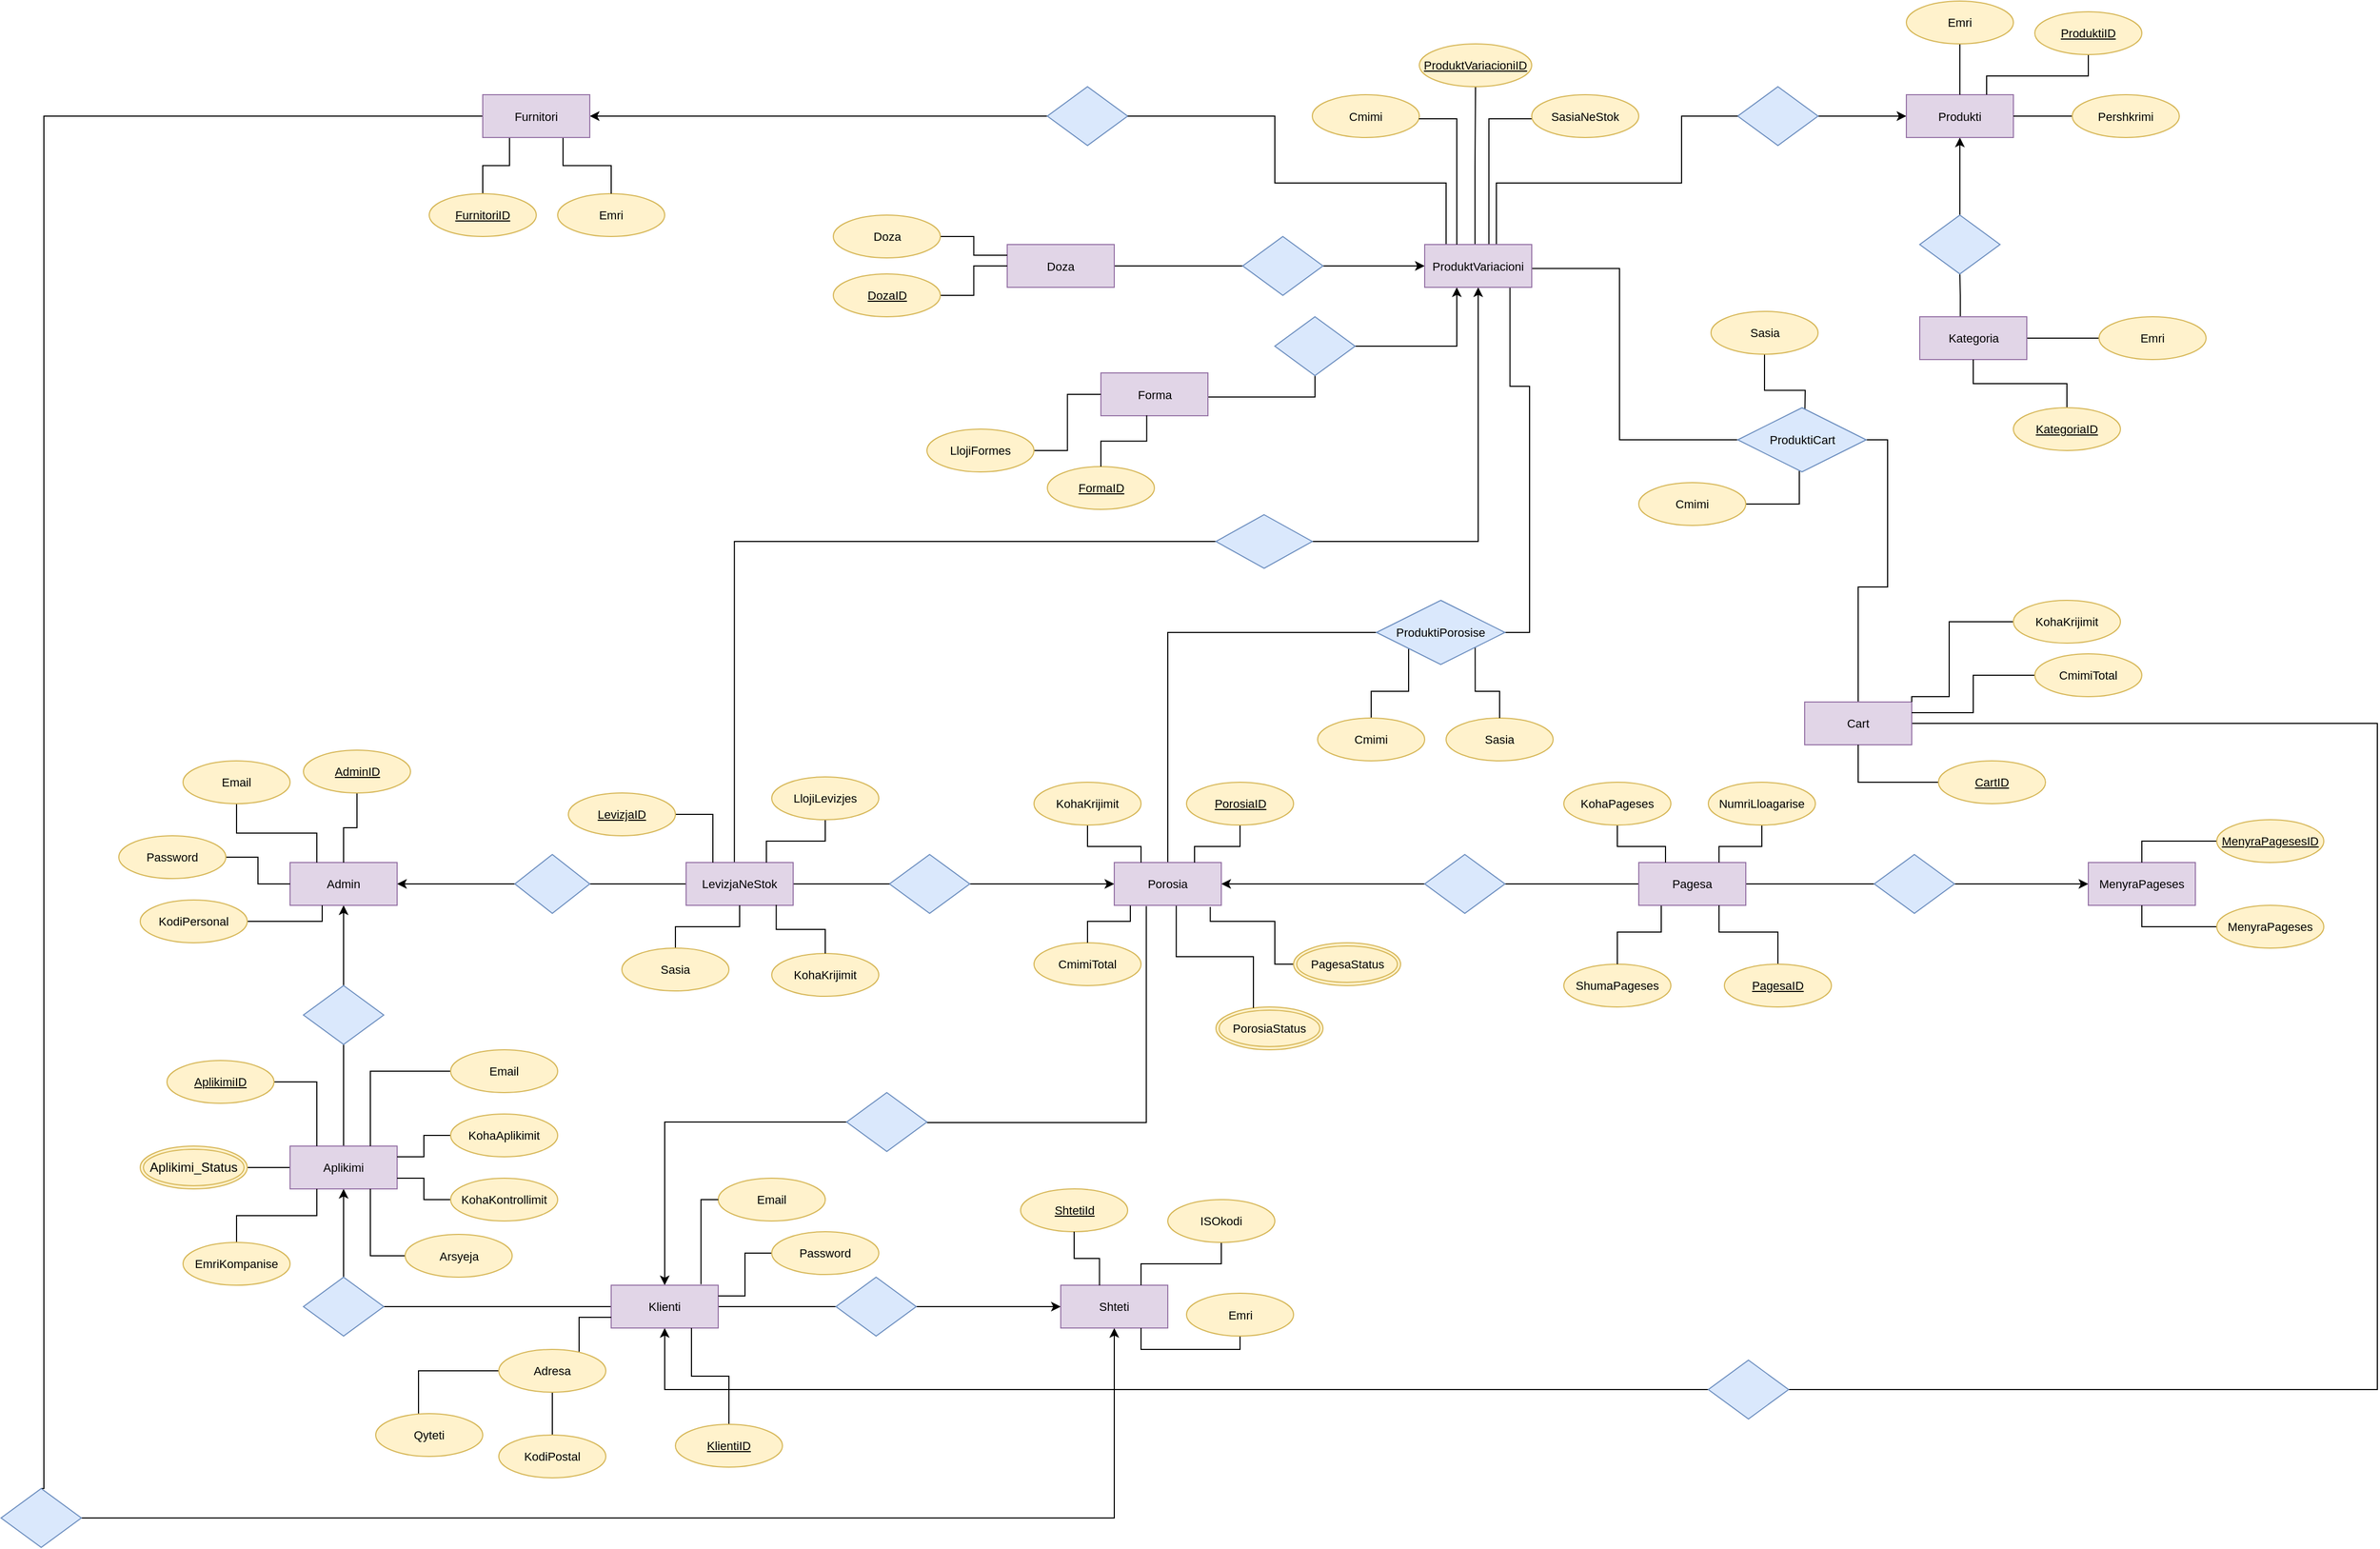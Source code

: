 <mxfile>
    <diagram id="_ycnvDFLbC7pT5DiJCct" name="ERD">
        <mxGraphModel dx="2129" dy="1609" grid="1" gridSize="10" guides="1" tooltips="1" connect="1" arrows="1" fold="1" page="1" pageScale="1" pageWidth="850" pageHeight="1100" math="0" shadow="0">
            <root>
                <mxCell id="0"/>
                <mxCell id="1" parent="0"/>
                <mxCell id="369" style="edgeStyle=orthogonalEdgeStyle;shape=connector;rounded=0;orthogonalLoop=1;jettySize=auto;html=1;entryX=0.5;entryY=0;entryDx=0;entryDy=0;strokeColor=default;align=center;verticalAlign=middle;fontFamily=Helvetica;fontSize=11;fontColor=default;labelBackgroundColor=none;endArrow=none;endFill=0;startArrow=classic;startFill=1;exitX=0.5;exitY=1;exitDx=0;exitDy=0;" edge="1" parent="1" source="515" target="414">
                    <mxGeometry relative="1" as="geometry">
                        <mxPoint x="730" y="1520.0" as="sourcePoint"/>
                    </mxGeometry>
                </mxCell>
                <mxCell id="370" style="edgeStyle=orthogonalEdgeStyle;shape=connector;rounded=0;orthogonalLoop=1;jettySize=auto;html=1;entryX=0;entryY=0.5;entryDx=0;entryDy=0;strokeColor=default;align=center;verticalAlign=middle;fontFamily=Helvetica;fontSize=11;fontColor=default;labelBackgroundColor=none;endArrow=none;endFill=0;" edge="1" parent="1" source="371" target="515">
                    <mxGeometry relative="1" as="geometry">
                        <mxPoint x="680" y="1500.0" as="targetPoint"/>
                    </mxGeometry>
                </mxCell>
                <mxCell id="371" value="Aplikimi_Status" style="ellipse;shape=doubleEllipse;margin=3;whiteSpace=wrap;html=1;align=center;labelBackgroundColor=none;fillColor=#fff2cc;strokeColor=#d6b656;" vertex="1" parent="1">
                    <mxGeometry x="540" y="1480" width="100" height="40" as="geometry"/>
                </mxCell>
                <mxCell id="372" style="edgeStyle=orthogonalEdgeStyle;shape=connector;rounded=0;orthogonalLoop=1;jettySize=auto;html=1;entryX=0;entryY=0.5;entryDx=0;entryDy=0;strokeColor=default;align=center;verticalAlign=middle;fontFamily=Helvetica;fontSize=11;fontColor=default;labelBackgroundColor=none;endArrow=none;endFill=0;exitX=1;exitY=0.5;exitDx=0;exitDy=0;" edge="1" parent="1" source="527" target="416">
                    <mxGeometry relative="1" as="geometry">
                        <mxPoint x="1080" y="1630" as="sourcePoint"/>
                    </mxGeometry>
                </mxCell>
                <mxCell id="373" style="edgeStyle=orthogonalEdgeStyle;shape=connector;rounded=0;orthogonalLoop=1;jettySize=auto;html=1;entryX=1;entryY=0.5;entryDx=0;entryDy=0;strokeColor=default;align=center;verticalAlign=middle;fontFamily=Helvetica;fontSize=11;fontColor=default;labelBackgroundColor=none;endArrow=none;endFill=0;startArrow=classic;startFill=1;exitX=0.5;exitY=1;exitDx=0;exitDy=0;" edge="1" parent="1" source="541" target="427">
                    <mxGeometry relative="1" as="geometry">
                        <mxPoint x="1450" y="1650" as="sourcePoint"/>
                        <Array as="points">
                            <mxPoint x="1450" y="1827"/>
                        </Array>
                    </mxGeometry>
                </mxCell>
                <mxCell id="374" style="edgeStyle=orthogonalEdgeStyle;shape=connector;rounded=0;orthogonalLoop=1;jettySize=auto;html=1;entryX=0;entryY=0.5;entryDx=0;entryDy=0;strokeColor=default;align=center;verticalAlign=middle;fontFamily=Helvetica;fontSize=11;fontColor=default;labelBackgroundColor=none;endArrow=none;endFill=0;startArrow=classic;startFill=1;exitX=1;exitY=0.5;exitDx=0;exitDy=0;" edge="1" parent="1" source="506" target="376">
                    <mxGeometry relative="1" as="geometry">
                        <mxPoint x="780" y="1235" as="sourcePoint"/>
                    </mxGeometry>
                </mxCell>
                <mxCell id="375" style="edgeStyle=orthogonalEdgeStyle;shape=connector;rounded=0;orthogonalLoop=1;jettySize=auto;html=1;entryX=0;entryY=0.5;entryDx=0;entryDy=0;strokeColor=default;align=center;verticalAlign=middle;fontFamily=Helvetica;fontSize=11;fontColor=default;labelBackgroundColor=none;endArrow=none;endFill=0;" edge="1" parent="1" source="376" target="497">
                    <mxGeometry relative="1" as="geometry">
                        <mxPoint x="1045" y="1235" as="targetPoint"/>
                    </mxGeometry>
                </mxCell>
                <mxCell id="376" value="" style="shape=rhombus;perimeter=rhombusPerimeter;whiteSpace=wrap;html=1;align=center;fontFamily=Helvetica;fontSize=11;labelBackgroundColor=none;fillColor=#dae8fc;strokeColor=#6c8ebf;" vertex="1" parent="1">
                    <mxGeometry x="890" y="1207.5" width="70" height="55" as="geometry"/>
                </mxCell>
                <mxCell id="377" style="edgeStyle=orthogonalEdgeStyle;shape=connector;rounded=0;orthogonalLoop=1;jettySize=auto;html=1;strokeColor=default;align=center;verticalAlign=middle;fontFamily=Helvetica;fontSize=11;fontColor=default;labelBackgroundColor=none;endArrow=none;endFill=0;exitX=0.451;exitY=0.024;exitDx=0;exitDy=0;exitPerimeter=0;" edge="1" parent="1" source="497" target="394">
                    <mxGeometry relative="1" as="geometry">
                        <mxPoint x="1095" y="1215" as="sourcePoint"/>
                        <Array as="points">
                            <mxPoint x="1095" y="915"/>
                        </Array>
                    </mxGeometry>
                </mxCell>
                <mxCell id="378" style="edgeStyle=orthogonalEdgeStyle;shape=connector;rounded=0;orthogonalLoop=1;jettySize=auto;html=1;entryX=1;entryY=0.5;entryDx=0;entryDy=0;strokeColor=default;align=center;verticalAlign=middle;fontFamily=Helvetica;fontSize=11;fontColor=default;labelBackgroundColor=none;endArrow=none;endFill=0;exitX=0.299;exitY=1.018;exitDx=0;exitDy=0;exitPerimeter=0;" edge="1" parent="1" source="472" target="418">
                    <mxGeometry relative="1" as="geometry">
                        <mxPoint x="1480" y="1253.33" as="sourcePoint"/>
                        <Array as="points">
                            <mxPoint x="1480" y="1458"/>
                            <mxPoint x="1275" y="1458"/>
                        </Array>
                    </mxGeometry>
                </mxCell>
                <mxCell id="379" style="edgeStyle=orthogonalEdgeStyle;shape=connector;rounded=0;orthogonalLoop=1;jettySize=auto;html=1;entryX=1;entryY=0.5;entryDx=0;entryDy=0;strokeColor=default;align=center;verticalAlign=middle;fontFamily=Helvetica;fontSize=11;fontColor=default;labelBackgroundColor=none;endArrow=none;endFill=0;exitX=0;exitY=0.5;exitDx=0;exitDy=0;" edge="1" parent="1" source="482" target="407">
                    <mxGeometry relative="1" as="geometry">
                        <mxPoint x="1940" y="1235" as="sourcePoint"/>
                    </mxGeometry>
                </mxCell>
                <mxCell id="380" style="edgeStyle=orthogonalEdgeStyle;shape=connector;rounded=0;orthogonalLoop=1;jettySize=auto;html=1;entryX=0;entryY=0.5;entryDx=0;entryDy=0;strokeColor=default;align=center;verticalAlign=middle;fontFamily=Helvetica;fontSize=11;fontColor=default;labelBackgroundColor=none;endArrow=none;endFill=0;exitX=1;exitY=0.5;exitDx=0;exitDy=0;" edge="1" parent="1" source="482" target="409">
                    <mxGeometry relative="1" as="geometry">
                        <mxPoint x="2040" y="1235" as="sourcePoint"/>
                    </mxGeometry>
                </mxCell>
                <mxCell id="381" style="edgeStyle=orthogonalEdgeStyle;shape=connector;rounded=0;orthogonalLoop=1;jettySize=auto;html=1;strokeColor=default;align=center;verticalAlign=middle;fontFamily=Helvetica;fontSize=11;fontColor=default;labelBackgroundColor=none;endArrow=none;endFill=0;startArrow=none;startFill=0;exitX=0.5;exitY=0;exitDx=0;exitDy=0;entryX=1;entryY=0.5;entryDx=0;entryDy=0;" edge="1" parent="1" source="465" target="488">
                    <mxGeometry relative="1" as="geometry">
                        <mxPoint x="2145" y="1065.0" as="sourcePoint"/>
                        <mxPoint x="2145" y="1025" as="targetPoint"/>
                    </mxGeometry>
                </mxCell>
                <mxCell id="382" style="edgeStyle=orthogonalEdgeStyle;shape=connector;rounded=0;orthogonalLoop=1;jettySize=auto;html=1;entryX=1;entryY=0.5;entryDx=0;entryDy=0;strokeColor=default;align=center;verticalAlign=middle;fontFamily=Helvetica;fontSize=11;fontColor=default;labelBackgroundColor=default;endArrow=none;endFill=0;exitX=1;exitY=0.625;exitDx=0;exitDy=0;exitPerimeter=0;" edge="1" parent="1" source="465" target="425">
                    <mxGeometry relative="1" as="geometry">
                        <mxPoint x="2195" y="1085.0" as="sourcePoint"/>
                        <Array as="points">
                            <mxPoint x="2195" y="1085"/>
                            <mxPoint x="2630" y="1085"/>
                            <mxPoint x="2630" y="1708"/>
                        </Array>
                    </mxGeometry>
                </mxCell>
                <mxCell id="383" style="edgeStyle=orthogonalEdgeStyle;shape=connector;rounded=0;orthogonalLoop=1;jettySize=auto;html=1;strokeColor=default;align=center;verticalAlign=middle;fontFamily=Helvetica;fontSize=11;fontColor=default;labelBackgroundColor=none;endArrow=none;endFill=0;entryX=0.897;entryY=1.036;entryDx=0;entryDy=0;entryPerimeter=0;" edge="1" parent="1" source="384" target="472">
                    <mxGeometry relative="1" as="geometry">
                        <mxPoint x="1540" y="1247" as="targetPoint"/>
                        <Array as="points">
                            <mxPoint x="1600" y="1310"/>
                            <mxPoint x="1600" y="1270"/>
                            <mxPoint x="1540" y="1270"/>
                        </Array>
                    </mxGeometry>
                </mxCell>
                <mxCell id="384" value="PagesaStatus" style="ellipse;shape=doubleEllipse;margin=3;whiteSpace=wrap;html=1;align=center;fontFamily=Helvetica;fontSize=11;labelBackgroundColor=none;fillColor=#fff2cc;strokeColor=#d6b656;" vertex="1" parent="1">
                    <mxGeometry x="1617.5" y="1290" width="100" height="40" as="geometry"/>
                </mxCell>
                <mxCell id="385" value="PorosiaStatus" style="ellipse;shape=doubleEllipse;margin=3;whiteSpace=wrap;html=1;align=center;fontFamily=Helvetica;fontSize=11;labelBackgroundColor=none;fillColor=#fff2cc;strokeColor=#d6b656;" vertex="1" parent="1">
                    <mxGeometry x="1545" y="1350" width="100" height="40" as="geometry"/>
                </mxCell>
                <mxCell id="386" style="edgeStyle=orthogonalEdgeStyle;shape=connector;rounded=0;orthogonalLoop=1;jettySize=auto;html=1;entryX=0;entryY=0.5;entryDx=0;entryDy=0;strokeColor=default;align=center;verticalAlign=middle;fontFamily=Helvetica;fontSize=11;fontColor=default;labelBackgroundColor=none;endArrow=none;endFill=0;startArrow=none;startFill=0;exitX=0.999;exitY=0.559;exitDx=0;exitDy=0;exitPerimeter=0;" edge="1" parent="1" source="443" target="488">
                    <mxGeometry relative="1" as="geometry">
                        <mxPoint x="1840.0" y="665.0" as="sourcePoint"/>
                        <mxPoint x="1922.5" y="790" as="targetPoint"/>
                        <Array as="points">
                            <mxPoint x="1922" y="660"/>
                            <mxPoint x="1922" y="820"/>
                        </Array>
                    </mxGeometry>
                </mxCell>
                <mxCell id="387" style="edgeStyle=orthogonalEdgeStyle;shape=connector;rounded=0;orthogonalLoop=1;jettySize=auto;html=1;strokeColor=default;align=center;verticalAlign=middle;fontFamily=Helvetica;fontSize=11;fontColor=default;labelBackgroundColor=none;endArrow=none;endFill=0;exitX=0.797;exitY=1.012;exitDx=0;exitDy=0;startArrow=none;startFill=0;exitPerimeter=0;entryX=1;entryY=0.5;entryDx=0;entryDy=0;" edge="1" parent="1" source="443" target="487">
                    <mxGeometry relative="1" as="geometry">
                        <mxPoint x="1818.3" y="681.56" as="sourcePoint"/>
                        <mxPoint x="1857.6" y="855.073" as="targetPoint"/>
                        <Array as="points">
                            <mxPoint x="1820" y="770"/>
                            <mxPoint x="1838" y="770"/>
                        </Array>
                    </mxGeometry>
                </mxCell>
                <mxCell id="388" style="edgeStyle=orthogonalEdgeStyle;shape=connector;rounded=0;orthogonalLoop=1;jettySize=auto;html=1;strokeColor=default;align=center;verticalAlign=middle;fontFamily=Helvetica;fontSize=11;fontColor=default;labelBackgroundColor=none;endArrow=classic;endFill=1;entryX=1;entryY=0.5;entryDx=0;entryDy=0;" edge="1" parent="1" source="389" target="456">
                    <mxGeometry relative="1" as="geometry">
                        <mxPoint x="960" y="517.5" as="targetPoint"/>
                    </mxGeometry>
                </mxCell>
                <mxCell id="389" value="" style="shape=rhombus;perimeter=rhombusPerimeter;whiteSpace=wrap;html=1;align=center;labelBackgroundColor=none;fillColor=#dae8fc;strokeColor=#6c8ebf;" vertex="1" parent="1">
                    <mxGeometry x="1387.5" y="490" width="75" height="55" as="geometry"/>
                </mxCell>
                <mxCell id="390" style="edgeStyle=orthogonalEdgeStyle;shape=connector;rounded=0;orthogonalLoop=1;jettySize=auto;html=1;entryX=0.5;entryY=0;entryDx=0;entryDy=0;strokeColor=default;align=center;verticalAlign=middle;fontFamily=Helvetica;fontSize=11;fontColor=default;labelBackgroundColor=none;endArrow=none;endFill=0;startArrow=classic;startFill=1;exitX=0.5;exitY=1;exitDx=0;exitDy=0;" edge="1" parent="1" source="434" target="399">
                    <mxGeometry relative="1" as="geometry">
                        <mxPoint x="2255" y="537.5" as="sourcePoint"/>
                    </mxGeometry>
                </mxCell>
                <mxCell id="391" style="edgeStyle=orthogonalEdgeStyle;shape=connector;rounded=0;orthogonalLoop=1;jettySize=auto;html=1;entryX=0.5;entryY=1;entryDx=0;entryDy=0;strokeColor=default;align=center;verticalAlign=middle;fontFamily=Helvetica;fontSize=11;fontColor=default;labelBackgroundColor=none;endArrow=none;endFill=0;exitX=0.379;exitY=0.005;exitDx=0;exitDy=0;exitPerimeter=0;" edge="1" parent="1" source="433" target="399">
                    <mxGeometry relative="1" as="geometry">
                        <mxPoint x="2240" y="705" as="sourcePoint"/>
                    </mxGeometry>
                </mxCell>
                <mxCell id="392" style="edgeStyle=orthogonalEdgeStyle;shape=connector;rounded=0;orthogonalLoop=1;jettySize=auto;html=1;entryX=0;entryY=0.5;entryDx=0;entryDy=0;strokeColor=default;align=center;verticalAlign=middle;fontFamily=Helvetica;fontSize=11;fontColor=default;labelBackgroundColor=none;endArrow=none;endFill=0;exitX=0.989;exitY=0.64;exitDx=0;exitDy=0;exitPerimeter=0;" edge="1" parent="1" source="433" target="432">
                    <mxGeometry relative="1" as="geometry">
                        <mxPoint x="2290" y="725" as="sourcePoint"/>
                        <Array as="points">
                            <mxPoint x="2301" y="725"/>
                        </Array>
                    </mxGeometry>
                </mxCell>
                <mxCell id="393" style="edgeStyle=orthogonalEdgeStyle;shape=connector;rounded=0;orthogonalLoop=1;jettySize=auto;html=1;entryX=0.5;entryY=1;entryDx=0;entryDy=0;strokeColor=default;align=center;verticalAlign=middle;fontFamily=Helvetica;fontSize=11;fontColor=default;labelBackgroundColor=none;endArrow=classic;endFill=1;" edge="1" parent="1" source="394" target="443">
                    <mxGeometry relative="1" as="geometry">
                        <mxPoint x="1790.0" y="685" as="targetPoint"/>
                    </mxGeometry>
                </mxCell>
                <mxCell id="394" value="" style="shape=rhombus;perimeter=rhombusPerimeter;whiteSpace=wrap;html=1;align=center;fontFamily=Helvetica;fontSize=11;labelBackgroundColor=none;fillColor=#dae8fc;strokeColor=#6c8ebf;" vertex="1" parent="1">
                    <mxGeometry x="1545" y="890" width="90" height="50" as="geometry"/>
                </mxCell>
                <mxCell id="395" style="edgeStyle=orthogonalEdgeStyle;shape=connector;rounded=0;orthogonalLoop=1;jettySize=auto;html=1;strokeColor=default;align=center;verticalAlign=middle;fontFamily=Helvetica;fontSize=11;fontColor=default;labelBackgroundColor=none;endArrow=none;endFill=0;entryX=0.25;entryY=0;entryDx=0;entryDy=0;" edge="1" parent="1" source="389" target="443">
                    <mxGeometry relative="1" as="geometry">
                        <mxPoint x="1767.0" y="647.56" as="targetPoint"/>
                        <Array as="points">
                            <mxPoint x="1600" y="517"/>
                            <mxPoint x="1600" y="580"/>
                            <mxPoint x="1760" y="580"/>
                            <mxPoint x="1760" y="637"/>
                        </Array>
                    </mxGeometry>
                </mxCell>
                <mxCell id="396" style="edgeStyle=orthogonalEdgeStyle;shape=connector;rounded=0;orthogonalLoop=1;jettySize=auto;html=1;strokeColor=default;align=center;verticalAlign=middle;fontFamily=Helvetica;fontSize=11;fontColor=default;labelBackgroundColor=none;endArrow=classic;endFill=1;" edge="1" parent="1" source="397" target="434">
                    <mxGeometry relative="1" as="geometry">
                        <mxPoint x="1980" y="517" as="targetPoint"/>
                    </mxGeometry>
                </mxCell>
                <mxCell id="397" value="" style="shape=rhombus;perimeter=rhombusPerimeter;whiteSpace=wrap;html=1;align=center;labelBackgroundColor=none;fillColor=#dae8fc;strokeColor=#6c8ebf;" vertex="1" parent="1">
                    <mxGeometry x="2032.5" y="490" width="75" height="55" as="geometry"/>
                </mxCell>
                <mxCell id="398" style="edgeStyle=orthogonalEdgeStyle;shape=connector;rounded=0;orthogonalLoop=1;jettySize=auto;html=1;entryX=0.652;entryY=0.038;entryDx=0;entryDy=0;entryPerimeter=0;strokeColor=default;align=center;verticalAlign=middle;fontFamily=Helvetica;fontSize=11;fontColor=default;labelBackgroundColor=none;endArrow=none;endFill=0;" edge="1" parent="1" source="397" target="443">
                    <mxGeometry relative="1" as="geometry">
                        <mxPoint x="1806.9" y="645.8" as="targetPoint"/>
                        <Array as="points">
                            <mxPoint x="1980" y="518"/>
                            <mxPoint x="1980" y="580"/>
                            <mxPoint x="1807" y="580"/>
                            <mxPoint x="1807" y="639"/>
                        </Array>
                    </mxGeometry>
                </mxCell>
                <mxCell id="399" value="" style="shape=rhombus;perimeter=rhombusPerimeter;whiteSpace=wrap;html=1;align=center;labelBackgroundColor=none;fillColor=#dae8fc;strokeColor=#6c8ebf;" vertex="1" parent="1">
                    <mxGeometry x="2202.5" y="610" width="75" height="55" as="geometry"/>
                </mxCell>
                <mxCell id="400" style="edgeStyle=orthogonalEdgeStyle;shape=connector;rounded=0;orthogonalLoop=1;jettySize=auto;html=1;entryX=0;entryY=0.5;entryDx=0;entryDy=0;strokeColor=default;align=center;verticalAlign=middle;fontFamily=Helvetica;fontSize=11;fontColor=default;labelBackgroundColor=none;endArrow=classic;endFill=1;" edge="1" parent="1" source="402" target="443">
                    <mxGeometry relative="1" as="geometry">
                        <mxPoint x="1740.0" y="665" as="targetPoint"/>
                    </mxGeometry>
                </mxCell>
                <mxCell id="401" style="edgeStyle=orthogonalEdgeStyle;shape=connector;rounded=0;orthogonalLoop=1;jettySize=auto;html=1;entryX=1;entryY=0.5;entryDx=0;entryDy=0;strokeColor=default;align=center;verticalAlign=middle;fontFamily=Helvetica;fontSize=11;fontColor=default;labelBackgroundColor=none;endArrow=none;endFill=0;" edge="1" parent="1" source="402" target="445">
                    <mxGeometry relative="1" as="geometry">
                        <mxPoint x="1430" y="657.5" as="targetPoint"/>
                    </mxGeometry>
                </mxCell>
                <mxCell id="402" value="" style="shape=rhombus;perimeter=rhombusPerimeter;whiteSpace=wrap;html=1;align=center;labelBackgroundColor=none;fillColor=#dae8fc;strokeColor=#6c8ebf;" vertex="1" parent="1">
                    <mxGeometry x="1570" y="630" width="75" height="55" as="geometry"/>
                </mxCell>
                <mxCell id="403" style="edgeStyle=orthogonalEdgeStyle;shape=connector;rounded=0;orthogonalLoop=1;jettySize=auto;html=1;entryX=1;entryY=0.5;entryDx=0;entryDy=0;strokeColor=default;align=center;verticalAlign=middle;fontFamily=Helvetica;fontSize=11;fontColor=default;labelBackgroundColor=none;endArrow=none;endFill=0;" edge="1" parent="1" source="405" target="451">
                    <mxGeometry relative="1" as="geometry">
                        <mxPoint x="1520.0" y="732.5" as="targetPoint"/>
                        <Array as="points">
                            <mxPoint x="1638" y="780"/>
                            <mxPoint x="1538" y="780"/>
                        </Array>
                    </mxGeometry>
                </mxCell>
                <mxCell id="404" style="edgeStyle=orthogonalEdgeStyle;shape=connector;rounded=0;orthogonalLoop=1;jettySize=auto;html=1;strokeColor=default;align=center;verticalAlign=middle;fontFamily=Helvetica;fontSize=11;fontColor=default;labelBackgroundColor=none;endArrow=classic;endFill=1;" edge="1" parent="1" source="405" target="443">
                    <mxGeometry relative="1" as="geometry">
                        <mxPoint x="1754.799" y="679.204" as="targetPoint"/>
                        <Array as="points">
                            <mxPoint x="1770" y="733"/>
                        </Array>
                    </mxGeometry>
                </mxCell>
                <mxCell id="405" value="" style="shape=rhombus;perimeter=rhombusPerimeter;whiteSpace=wrap;html=1;align=center;labelBackgroundColor=none;fillColor=#dae8fc;strokeColor=#6c8ebf;" vertex="1" parent="1">
                    <mxGeometry x="1600" y="705" width="75" height="55" as="geometry"/>
                </mxCell>
                <mxCell id="406" style="edgeStyle=orthogonalEdgeStyle;shape=connector;rounded=0;orthogonalLoop=1;jettySize=auto;html=1;entryX=1;entryY=0.5;entryDx=0;entryDy=0;strokeColor=default;align=center;verticalAlign=middle;fontFamily=Helvetica;fontSize=11;fontColor=default;labelBackgroundColor=none;endArrow=classic;endFill=1;" edge="1" parent="1" source="407" target="472">
                    <mxGeometry relative="1" as="geometry">
                        <mxPoint x="1550" y="1235.0" as="targetPoint"/>
                    </mxGeometry>
                </mxCell>
                <mxCell id="407" value="" style="shape=rhombus;perimeter=rhombusPerimeter;whiteSpace=wrap;html=1;align=center;labelBackgroundColor=none;fillColor=#dae8fc;strokeColor=#6c8ebf;" vertex="1" parent="1">
                    <mxGeometry x="1740" y="1207.5" width="75" height="55" as="geometry"/>
                </mxCell>
                <mxCell id="408" style="edgeStyle=orthogonalEdgeStyle;shape=connector;rounded=0;orthogonalLoop=1;jettySize=auto;html=1;strokeColor=default;align=center;verticalAlign=middle;fontFamily=Helvetica;fontSize=11;fontColor=default;labelBackgroundColor=none;endArrow=classic;endFill=1;entryX=0;entryY=0.5;entryDx=0;entryDy=0;" edge="1" parent="1" source="409" target="477">
                    <mxGeometry relative="1" as="geometry">
                        <mxPoint x="2360" y="1235" as="targetPoint"/>
                    </mxGeometry>
                </mxCell>
                <mxCell id="409" value="" style="shape=rhombus;perimeter=rhombusPerimeter;whiteSpace=wrap;html=1;align=center;labelBackgroundColor=none;fillColor=#dae8fc;strokeColor=#6c8ebf;" vertex="1" parent="1">
                    <mxGeometry x="2160" y="1207.5" width="75" height="55" as="geometry"/>
                </mxCell>
                <mxCell id="410" style="edgeStyle=orthogonalEdgeStyle;shape=connector;rounded=0;orthogonalLoop=1;jettySize=auto;html=1;strokeColor=default;align=center;verticalAlign=middle;fontFamily=Helvetica;fontSize=11;fontColor=default;labelBackgroundColor=none;endArrow=classic;endFill=1;entryX=0.5;entryY=1;entryDx=0;entryDy=0;" edge="1" parent="1" source="412" target="506">
                    <mxGeometry relative="1" as="geometry">
                        <mxPoint x="730" y="1255" as="targetPoint"/>
                    </mxGeometry>
                </mxCell>
                <mxCell id="411" style="edgeStyle=orthogonalEdgeStyle;shape=connector;rounded=0;orthogonalLoop=1;jettySize=auto;html=1;entryX=0.5;entryY=0;entryDx=0;entryDy=0;strokeColor=default;align=center;verticalAlign=middle;fontFamily=Helvetica;fontSize=11;fontColor=default;labelBackgroundColor=none;endArrow=none;endFill=0;" edge="1" parent="1" source="412" target="515">
                    <mxGeometry relative="1" as="geometry">
                        <mxPoint x="730" y="1480.0" as="targetPoint"/>
                    </mxGeometry>
                </mxCell>
                <mxCell id="412" value="" style="shape=rhombus;perimeter=rhombusPerimeter;whiteSpace=wrap;html=1;align=center;labelBackgroundColor=none;fillColor=#dae8fc;strokeColor=#6c8ebf;" vertex="1" parent="1">
                    <mxGeometry x="692.5" y="1330" width="75" height="55" as="geometry"/>
                </mxCell>
                <mxCell id="413" style="edgeStyle=orthogonalEdgeStyle;shape=connector;rounded=0;orthogonalLoop=1;jettySize=auto;html=1;entryX=0;entryY=0.5;entryDx=0;entryDy=0;strokeColor=default;align=center;verticalAlign=middle;fontFamily=Helvetica;fontSize=11;fontColor=default;labelBackgroundColor=none;endArrow=none;endFill=0;" edge="1" parent="1" source="414" target="527">
                    <mxGeometry relative="1" as="geometry">
                        <mxPoint x="980.0" y="1630" as="targetPoint"/>
                    </mxGeometry>
                </mxCell>
                <mxCell id="414" value="" style="shape=rhombus;perimeter=rhombusPerimeter;whiteSpace=wrap;html=1;align=center;labelBackgroundColor=none;fillColor=#dae8fc;strokeColor=#6c8ebf;" vertex="1" parent="1">
                    <mxGeometry x="692.5" y="1602.5" width="75" height="55" as="geometry"/>
                </mxCell>
                <mxCell id="415" style="edgeStyle=orthogonalEdgeStyle;shape=connector;rounded=0;orthogonalLoop=1;jettySize=auto;html=1;strokeColor=default;align=center;verticalAlign=middle;fontFamily=Helvetica;fontSize=11;fontColor=default;labelBackgroundColor=none;endArrow=classic;endFill=1;startArrow=none;startFill=0;" edge="1" parent="1" source="416" target="541">
                    <mxGeometry relative="1" as="geometry">
                        <mxPoint x="1400" y="1630" as="targetPoint"/>
                    </mxGeometry>
                </mxCell>
                <mxCell id="416" value="" style="shape=rhombus;perimeter=rhombusPerimeter;whiteSpace=wrap;html=1;align=center;labelBackgroundColor=none;fillColor=#dae8fc;strokeColor=#6c8ebf;" vertex="1" parent="1">
                    <mxGeometry x="1190" y="1602.5" width="75" height="55" as="geometry"/>
                </mxCell>
                <mxCell id="417" style="edgeStyle=orthogonalEdgeStyle;shape=connector;rounded=0;orthogonalLoop=1;jettySize=auto;html=1;entryX=0.5;entryY=0;entryDx=0;entryDy=0;strokeColor=default;align=center;verticalAlign=middle;fontFamily=Helvetica;fontSize=11;fontColor=default;labelBackgroundColor=none;endArrow=classic;endFill=1;startArrow=none;startFill=0;entryPerimeter=0;" edge="1" parent="1" source="418" target="527">
                    <mxGeometry relative="1" as="geometry">
                        <mxPoint x="1030" y="1610" as="targetPoint"/>
                    </mxGeometry>
                </mxCell>
                <mxCell id="418" value="" style="shape=rhombus;perimeter=rhombusPerimeter;whiteSpace=wrap;html=1;align=center;labelBackgroundColor=none;fillColor=#dae8fc;strokeColor=#6c8ebf;" vertex="1" parent="1">
                    <mxGeometry x="1200" y="1430" width="75" height="55" as="geometry"/>
                </mxCell>
                <mxCell id="419" style="edgeStyle=orthogonalEdgeStyle;shape=connector;rounded=0;orthogonalLoop=1;jettySize=auto;html=1;entryX=0;entryY=0.5;entryDx=0;entryDy=0;strokeColor=default;align=center;verticalAlign=middle;fontFamily=Helvetica;fontSize=11;fontColor=default;labelBackgroundColor=none;endArrow=classic;endFill=1;" edge="1" parent="1" source="420" target="472">
                    <mxGeometry relative="1" as="geometry">
                        <mxPoint x="1450" y="1235.0" as="targetPoint"/>
                    </mxGeometry>
                </mxCell>
                <mxCell id="420" value="" style="shape=rhombus;perimeter=rhombusPerimeter;whiteSpace=wrap;html=1;align=center;labelBackgroundColor=none;fillColor=#dae8fc;strokeColor=#6c8ebf;" vertex="1" parent="1">
                    <mxGeometry x="1240" y="1207.5" width="75" height="55" as="geometry"/>
                </mxCell>
                <mxCell id="421" style="edgeStyle=orthogonalEdgeStyle;shape=connector;rounded=0;orthogonalLoop=1;jettySize=auto;html=1;entryX=0;entryY=0.5;entryDx=0;entryDy=0;strokeColor=default;align=center;verticalAlign=middle;fontFamily=Helvetica;fontSize=11;fontColor=default;labelBackgroundColor=none;endArrow=none;endFill=0;exitX=1;exitY=0.5;exitDx=0;exitDy=0;" edge="1" parent="1" source="497" target="420">
                    <mxGeometry relative="1" as="geometry">
                        <mxPoint x="1145" y="1235" as="sourcePoint"/>
                    </mxGeometry>
                </mxCell>
                <mxCell id="422" style="edgeStyle=orthogonalEdgeStyle;shape=connector;rounded=0;orthogonalLoop=1;jettySize=auto;html=1;entryX=0.579;entryY=0.98;entryDx=0;entryDy=0;entryPerimeter=0;strokeColor=default;align=center;verticalAlign=middle;fontFamily=Helvetica;fontSize=11;fontColor=default;labelBackgroundColor=none;endArrow=none;endFill=0;" edge="1" parent="1" source="385" target="472">
                    <mxGeometry relative="1" as="geometry">
                        <mxPoint x="1507.9" y="1254.2" as="targetPoint"/>
                        <Array as="points">
                            <mxPoint x="1580" y="1303"/>
                            <mxPoint x="1508" y="1303"/>
                        </Array>
                    </mxGeometry>
                </mxCell>
                <mxCell id="423" style="edgeStyle=orthogonalEdgeStyle;shape=connector;rounded=0;orthogonalLoop=1;jettySize=auto;html=1;entryX=0.5;entryY=0;entryDx=0;entryDy=0;strokeColor=default;align=center;verticalAlign=middle;fontFamily=Helvetica;fontSize=11;fontColor=default;labelBackgroundColor=none;endArrow=none;endFill=0;exitX=0;exitY=0.5;exitDx=0;exitDy=0;" edge="1" parent="1" source="487" target="472">
                    <mxGeometry relative="1" as="geometry">
                        <mxPoint x="1500" y="1135" as="sourcePoint"/>
                        <mxPoint x="1500" y="1215.0" as="targetPoint"/>
                    </mxGeometry>
                </mxCell>
                <mxCell id="424" style="edgeStyle=orthogonalEdgeStyle;shape=connector;rounded=0;orthogonalLoop=1;jettySize=auto;html=1;entryX=0.5;entryY=1;entryDx=0;entryDy=0;strokeColor=default;align=center;verticalAlign=middle;fontFamily=Helvetica;fontSize=11;fontColor=default;labelBackgroundColor=default;endArrow=classic;endFill=1;" edge="1" parent="1" source="425" target="527">
                    <mxGeometry relative="1" as="geometry">
                        <mxPoint x="1030" y="1650" as="targetPoint"/>
                    </mxGeometry>
                </mxCell>
                <mxCell id="425" value="" style="shape=rhombus;perimeter=rhombusPerimeter;whiteSpace=wrap;html=1;align=center;fillColor=#dae8fc;strokeColor=#6c8ebf;" vertex="1" parent="1">
                    <mxGeometry x="2005" y="1680" width="75" height="55" as="geometry"/>
                </mxCell>
                <mxCell id="426" style="edgeStyle=orthogonalEdgeStyle;shape=connector;rounded=0;orthogonalLoop=1;jettySize=auto;html=1;entryX=0;entryY=0.5;entryDx=0;entryDy=0;strokeColor=default;align=center;verticalAlign=middle;fontFamily=Helvetica;fontSize=11;fontColor=default;labelBackgroundColor=none;endArrow=none;endFill=0;exitX=0.5;exitY=0;exitDx=0;exitDy=0;" edge="1" parent="1" source="427" target="456">
                    <mxGeometry relative="1" as="geometry">
                        <mxPoint x="870.0" y="517.5" as="targetPoint"/>
                        <Array as="points">
                            <mxPoint x="450" y="1800"/>
                            <mxPoint x="450" y="518"/>
                        </Array>
                    </mxGeometry>
                </mxCell>
                <mxCell id="427" value="" style="shape=rhombus;perimeter=rhombusPerimeter;whiteSpace=wrap;html=1;align=center;labelBackgroundColor=none;fillColor=#dae8fc;strokeColor=#6c8ebf;" vertex="1" parent="1">
                    <mxGeometry x="410" y="1800" width="75" height="55" as="geometry"/>
                </mxCell>
                <mxCell id="428" style="edgeStyle=orthogonalEdgeStyle;shape=connector;rounded=0;orthogonalLoop=1;jettySize=auto;html=1;entryX=0.25;entryY=1;entryDx=0;entryDy=0;strokeColor=default;align=center;verticalAlign=middle;fontFamily=Helvetica;fontSize=11;fontColor=default;labelBackgroundColor=none;endArrow=none;endFill=0;" edge="1" parent="1" source="429" target="456">
                    <mxGeometry relative="1" as="geometry">
                        <mxPoint x="883.274" y="531.684" as="targetPoint"/>
                    </mxGeometry>
                </mxCell>
                <mxCell id="429" value="FurnitoriID" style="ellipse;whiteSpace=wrap;html=1;align=center;fontStyle=4;fontFamily=Helvetica;fontSize=11;labelBackgroundColor=none;fillColor=#fff2cc;strokeColor=#d6b656;" vertex="1" parent="1">
                    <mxGeometry x="810" y="590" width="100" height="40" as="geometry"/>
                </mxCell>
                <mxCell id="430" value="Emri" style="ellipse;whiteSpace=wrap;html=1;align=center;fontFamily=Helvetica;fontSize=11;labelBackgroundColor=none;fillColor=#fff2cc;strokeColor=#d6b656;" vertex="1" parent="1">
                    <mxGeometry x="930" y="590" width="100" height="40" as="geometry"/>
                </mxCell>
                <mxCell id="431" style="edgeStyle=orthogonalEdgeStyle;shape=connector;rounded=0;orthogonalLoop=1;jettySize=auto;html=1;entryX=0.75;entryY=1;entryDx=0;entryDy=0;strokeColor=default;align=center;verticalAlign=middle;fontFamily=Helvetica;fontSize=11;fontColor=default;labelBackgroundColor=none;endArrow=none;endFill=0;" edge="1" parent="1" source="430" target="456">
                    <mxGeometry relative="1" as="geometry">
                        <mxPoint x="933.81" y="535.42" as="targetPoint"/>
                    </mxGeometry>
                </mxCell>
                <mxCell id="432" value="Emri" style="ellipse;whiteSpace=wrap;html=1;align=center;fontFamily=Helvetica;fontSize=11;labelBackgroundColor=none;fillColor=#fff2cc;strokeColor=#d6b656;" vertex="1" parent="1">
                    <mxGeometry x="2370" y="705" width="100" height="40" as="geometry"/>
                </mxCell>
                <mxCell id="433" value="Kategoria" style="whiteSpace=wrap;html=1;align=center;fontFamily=Helvetica;fontSize=11;labelBackgroundColor=none;fillColor=#e1d5e7;strokeColor=#9673a6;" vertex="1" parent="1">
                    <mxGeometry x="2202.5" y="705" width="100" height="40" as="geometry"/>
                </mxCell>
                <mxCell id="434" value="Produkti" style="whiteSpace=wrap;html=1;align=center;fontFamily=Helvetica;fontSize=11;labelBackgroundColor=none;fillColor=#e1d5e7;strokeColor=#9673a6;" vertex="1" parent="1">
                    <mxGeometry x="2190" y="497.5" width="100" height="40" as="geometry"/>
                </mxCell>
                <mxCell id="435" style="edgeStyle=orthogonalEdgeStyle;shape=connector;rounded=0;orthogonalLoop=1;jettySize=auto;html=1;entryX=1;entryY=0.5;entryDx=0;entryDy=0;strokeColor=default;align=center;verticalAlign=middle;fontFamily=Helvetica;fontSize=11;fontColor=default;labelBackgroundColor=none;endArrow=none;endFill=0;" edge="1" parent="1" source="436" target="434">
                    <mxGeometry relative="1" as="geometry"/>
                </mxCell>
                <mxCell id="436" value="Pershkrimi" style="ellipse;whiteSpace=wrap;html=1;align=center;fontFamily=Helvetica;fontSize=11;labelBackgroundColor=none;fillColor=#fff2cc;strokeColor=#d6b656;" vertex="1" parent="1">
                    <mxGeometry x="2345" y="497.5" width="100" height="40" as="geometry"/>
                </mxCell>
                <mxCell id="437" style="edgeStyle=orthogonalEdgeStyle;shape=connector;rounded=0;orthogonalLoop=1;jettySize=auto;html=1;entryX=0.5;entryY=0;entryDx=0;entryDy=0;strokeColor=default;align=center;verticalAlign=middle;fontFamily=Helvetica;fontSize=11;fontColor=default;labelBackgroundColor=none;endArrow=none;endFill=0;" edge="1" parent="1" source="438" target="434">
                    <mxGeometry relative="1" as="geometry"/>
                </mxCell>
                <mxCell id="438" value="Emri" style="ellipse;whiteSpace=wrap;html=1;align=center;fontFamily=Helvetica;fontSize=11;labelBackgroundColor=none;fillColor=#fff2cc;strokeColor=#d6b656;" vertex="1" parent="1">
                    <mxGeometry x="2190" y="410" width="100" height="40" as="geometry"/>
                </mxCell>
                <mxCell id="439" value="Cmimi" style="ellipse;whiteSpace=wrap;html=1;align=center;fontFamily=Helvetica;fontSize=11;labelBackgroundColor=none;fillColor=#fff2cc;strokeColor=#d6b656;" vertex="1" parent="1">
                    <mxGeometry x="1635" y="497.5" width="100" height="40" as="geometry"/>
                </mxCell>
                <mxCell id="440" style="edgeStyle=orthogonalEdgeStyle;shape=connector;rounded=0;orthogonalLoop=1;jettySize=auto;html=1;entryX=0.5;entryY=0;entryDx=0;entryDy=0;strokeColor=default;align=center;verticalAlign=middle;fontFamily=Helvetica;fontSize=11;fontColor=default;labelBackgroundColor=none;endArrow=none;endFill=0;" edge="1" parent="1" source="441" target="443">
                    <mxGeometry relative="1" as="geometry">
                        <Array as="points">
                            <mxPoint x="1800" y="520"/>
                            <mxPoint x="1800" y="637"/>
                        </Array>
                    </mxGeometry>
                </mxCell>
                <mxCell id="441" value="SasiaNeStok" style="ellipse;whiteSpace=wrap;html=1;align=center;fontFamily=Helvetica;fontSize=11;labelBackgroundColor=none;fillColor=#fff2cc;strokeColor=#d6b656;" vertex="1" parent="1">
                    <mxGeometry x="1840" y="497.5" width="100" height="40" as="geometry"/>
                </mxCell>
                <mxCell id="442" style="edgeStyle=orthogonalEdgeStyle;shape=connector;rounded=0;orthogonalLoop=1;jettySize=auto;html=1;entryX=0.5;entryY=1;entryDx=0;entryDy=0;strokeColor=default;align=center;verticalAlign=middle;fontFamily=Helvetica;fontSize=11;fontColor=default;labelBackgroundColor=none;endArrow=none;endFill=0;" edge="1" parent="1" source="443" target="446">
                    <mxGeometry relative="1" as="geometry">
                        <Array as="points">
                            <mxPoint x="1787" y="564"/>
                            <mxPoint x="1787" y="564"/>
                        </Array>
                    </mxGeometry>
                </mxCell>
                <mxCell id="443" value="ProduktVariacioni" style="whiteSpace=wrap;html=1;align=center;fontFamily=Helvetica;fontSize=11;labelBackgroundColor=none;fillColor=#e1d5e7;strokeColor=#9673a6;" vertex="1" parent="1">
                    <mxGeometry x="1740" y="637.5" width="100" height="40" as="geometry"/>
                </mxCell>
                <mxCell id="444" style="edgeStyle=orthogonalEdgeStyle;shape=connector;rounded=0;orthogonalLoop=1;jettySize=auto;html=1;strokeColor=default;align=center;verticalAlign=middle;fontFamily=Helvetica;fontSize=11;fontColor=default;labelBackgroundColor=none;endArrow=none;endFill=0;" edge="1" parent="1" source="439" target="443">
                    <mxGeometry relative="1" as="geometry">
                        <Array as="points">
                            <mxPoint x="1770" y="520"/>
                        </Array>
                    </mxGeometry>
                </mxCell>
                <mxCell id="445" value="Doza" style="whiteSpace=wrap;html=1;align=center;fontFamily=Helvetica;fontSize=11;labelBackgroundColor=none;fillColor=#e1d5e7;strokeColor=#9673a6;" vertex="1" parent="1">
                    <mxGeometry x="1350" y="637.5" width="100" height="40" as="geometry"/>
                </mxCell>
                <mxCell id="446" value="ProduktVariacioniID" style="ellipse;whiteSpace=wrap;html=1;align=center;fontStyle=4;fontFamily=Helvetica;fontSize=11;labelBackgroundColor=none;fillColor=#fff2cc;strokeColor=#d6b656;" vertex="1" parent="1">
                    <mxGeometry x="1735" y="450" width="105" height="40" as="geometry"/>
                </mxCell>
                <mxCell id="447" style="edgeStyle=orthogonalEdgeStyle;shape=connector;rounded=0;orthogonalLoop=1;jettySize=auto;html=1;entryX=0;entryY=0.25;entryDx=0;entryDy=0;strokeColor=default;align=center;verticalAlign=middle;fontFamily=Helvetica;fontSize=11;fontColor=default;labelBackgroundColor=none;endArrow=none;endFill=0;" edge="1" parent="1" source="448" target="445">
                    <mxGeometry relative="1" as="geometry"/>
                </mxCell>
                <mxCell id="448" value="Doza" style="ellipse;whiteSpace=wrap;html=1;align=center;fontFamily=Helvetica;fontSize=11;labelBackgroundColor=none;fillColor=#fff2cc;strokeColor=#d6b656;" vertex="1" parent="1">
                    <mxGeometry x="1187.5" y="610" width="100" height="40" as="geometry"/>
                </mxCell>
                <mxCell id="449" style="edgeStyle=orthogonalEdgeStyle;shape=connector;rounded=0;orthogonalLoop=1;jettySize=auto;html=1;entryX=0;entryY=0.5;entryDx=0;entryDy=0;strokeColor=default;align=center;verticalAlign=middle;fontFamily=Helvetica;fontSize=11;fontColor=default;labelBackgroundColor=none;endArrow=none;endFill=0;" edge="1" parent="1" source="450" target="445">
                    <mxGeometry relative="1" as="geometry"/>
                </mxCell>
                <mxCell id="450" value="DozaID" style="ellipse;whiteSpace=wrap;html=1;align=center;fontStyle=4;fontFamily=Helvetica;fontSize=11;labelBackgroundColor=none;fillColor=#fff2cc;strokeColor=#d6b656;" vertex="1" parent="1">
                    <mxGeometry x="1187.5" y="665" width="100" height="40" as="geometry"/>
                </mxCell>
                <mxCell id="451" value="Forma" style="whiteSpace=wrap;html=1;align=center;fontFamily=Helvetica;fontSize=11;labelBackgroundColor=none;fillColor=#e1d5e7;strokeColor=#9673a6;" vertex="1" parent="1">
                    <mxGeometry x="1437.5" y="757.5" width="100" height="40" as="geometry"/>
                </mxCell>
                <mxCell id="452" style="edgeStyle=orthogonalEdgeStyle;shape=connector;rounded=0;orthogonalLoop=1;jettySize=auto;html=1;entryX=0;entryY=0.5;entryDx=0;entryDy=0;strokeColor=default;align=center;verticalAlign=middle;fontFamily=Helvetica;fontSize=11;fontColor=default;labelBackgroundColor=none;endArrow=none;endFill=0;" edge="1" parent="1" source="453" target="451">
                    <mxGeometry relative="1" as="geometry"/>
                </mxCell>
                <mxCell id="453" value="LlojiFormes" style="ellipse;whiteSpace=wrap;html=1;align=center;fontFamily=Helvetica;fontSize=11;labelBackgroundColor=none;fillColor=#fff2cc;strokeColor=#d6b656;" vertex="1" parent="1">
                    <mxGeometry x="1275" y="810" width="100" height="40" as="geometry"/>
                </mxCell>
                <mxCell id="454" value="FormaID" style="ellipse;whiteSpace=wrap;html=1;align=center;fontStyle=4;fontFamily=Helvetica;fontSize=11;labelBackgroundColor=none;fillColor=#fff2cc;strokeColor=#d6b656;" vertex="1" parent="1">
                    <mxGeometry x="1387.5" y="845" width="100" height="40" as="geometry"/>
                </mxCell>
                <mxCell id="455" style="edgeStyle=orthogonalEdgeStyle;shape=connector;rounded=0;orthogonalLoop=1;jettySize=auto;html=1;entryX=0.428;entryY=0.992;entryDx=0;entryDy=0;entryPerimeter=0;strokeColor=default;align=center;verticalAlign=middle;fontFamily=Helvetica;fontSize=11;fontColor=default;labelBackgroundColor=none;endArrow=none;endFill=0;" edge="1" parent="1" source="454" target="451">
                    <mxGeometry relative="1" as="geometry"/>
                </mxCell>
                <mxCell id="456" value="Furnitori" style="whiteSpace=wrap;html=1;align=center;fontFamily=Helvetica;fontSize=11;labelBackgroundColor=none;fillColor=#e1d5e7;strokeColor=#9673a6;" vertex="1" parent="1">
                    <mxGeometry x="860" y="497.5" width="100" height="40" as="geometry"/>
                </mxCell>
                <mxCell id="457" style="edgeStyle=orthogonalEdgeStyle;shape=connector;rounded=0;orthogonalLoop=1;jettySize=auto;html=1;entryX=0.75;entryY=0;entryDx=0;entryDy=0;strokeColor=default;align=center;verticalAlign=middle;fontFamily=Helvetica;fontSize=11;fontColor=default;labelBackgroundColor=none;endArrow=none;endFill=0;exitX=0.5;exitY=1;exitDx=0;exitDy=0;" edge="1" parent="1" source="458" target="434">
                    <mxGeometry relative="1" as="geometry">
                        <Array as="points">
                            <mxPoint x="2360" y="480"/>
                            <mxPoint x="2265" y="480"/>
                        </Array>
                    </mxGeometry>
                </mxCell>
                <mxCell id="458" value="ProduktiID" style="ellipse;whiteSpace=wrap;html=1;align=center;fontStyle=4;fontFamily=Helvetica;fontSize=11;labelBackgroundColor=none;fillColor=#fff2cc;strokeColor=#d6b656;" vertex="1" parent="1">
                    <mxGeometry x="2310" y="420" width="100" height="40" as="geometry"/>
                </mxCell>
                <mxCell id="459" style="edgeStyle=orthogonalEdgeStyle;shape=connector;rounded=0;orthogonalLoop=1;jettySize=auto;html=1;entryX=0.5;entryY=1;entryDx=0;entryDy=0;strokeColor=default;align=center;verticalAlign=middle;fontFamily=Helvetica;fontSize=11;fontColor=default;labelBackgroundColor=none;endArrow=none;endFill=0;" edge="1" parent="1" source="460" target="433">
                    <mxGeometry relative="1" as="geometry"/>
                </mxCell>
                <mxCell id="460" value="KategoriaID" style="ellipse;whiteSpace=wrap;html=1;align=center;fontStyle=4;fontFamily=Helvetica;fontSize=11;labelBackgroundColor=none;fillColor=#fff2cc;strokeColor=#d6b656;" vertex="1" parent="1">
                    <mxGeometry x="2290" y="790" width="100" height="40" as="geometry"/>
                </mxCell>
                <mxCell id="461" style="edgeStyle=orthogonalEdgeStyle;shape=connector;rounded=0;orthogonalLoop=1;jettySize=auto;html=1;entryX=0;entryY=1;entryDx=0;entryDy=0;strokeColor=default;align=center;verticalAlign=middle;fontFamily=Helvetica;fontSize=11;fontColor=default;labelBackgroundColor=default;endArrow=none;endFill=0;" edge="1" parent="1" source="462" target="488">
                    <mxGeometry relative="1" as="geometry">
                        <mxPoint x="2120" y="837.5" as="targetPoint"/>
                        <Array as="points">
                            <mxPoint x="2090" y="880"/>
                            <mxPoint x="2090" y="835"/>
                        </Array>
                    </mxGeometry>
                </mxCell>
                <mxCell id="462" value="Cmimi" style="ellipse;whiteSpace=wrap;html=1;align=center;fontFamily=Helvetica;fontSize=11;labelBackgroundColor=none;fillColor=#fff2cc;strokeColor=#d6b656;" vertex="1" parent="1">
                    <mxGeometry x="1940" y="860" width="100" height="40" as="geometry"/>
                </mxCell>
                <mxCell id="463" style="edgeStyle=orthogonalEdgeStyle;shape=connector;rounded=0;orthogonalLoop=1;jettySize=auto;html=1;entryX=0;entryY=0.25;entryDx=0;entryDy=0;strokeColor=default;align=center;verticalAlign=middle;fontFamily=Helvetica;fontSize=11;fontColor=default;labelBackgroundColor=default;endArrow=none;endFill=0;" edge="1" parent="1" source="464">
                    <mxGeometry relative="1" as="geometry">
                        <mxPoint x="2095" y="807.5" as="targetPoint"/>
                    </mxGeometry>
                </mxCell>
                <mxCell id="464" value="Sasia" style="ellipse;whiteSpace=wrap;html=1;align=center;fontFamily=Helvetica;fontSize=11;labelBackgroundColor=none;fillColor=#fff2cc;strokeColor=#d6b656;" vertex="1" parent="1">
                    <mxGeometry x="2007.5" y="700" width="100" height="40" as="geometry"/>
                </mxCell>
                <mxCell id="465" value="Cart" style="whiteSpace=wrap;html=1;align=center;fontFamily=Helvetica;fontSize=11;labelBackgroundColor=none;fillColor=#e1d5e7;strokeColor=#9673a6;" vertex="1" parent="1">
                    <mxGeometry x="2095" y="1065" width="100" height="40" as="geometry"/>
                </mxCell>
                <mxCell id="466" style="edgeStyle=orthogonalEdgeStyle;shape=connector;rounded=0;orthogonalLoop=1;jettySize=auto;html=1;entryX=1;entryY=0;entryDx=0;entryDy=0;strokeColor=default;align=center;verticalAlign=middle;fontFamily=Helvetica;fontSize=11;fontColor=default;labelBackgroundColor=default;endArrow=none;endFill=0;" edge="1" parent="1" source="467" target="465">
                    <mxGeometry relative="1" as="geometry">
                        <Array as="points">
                            <mxPoint x="2230" y="990"/>
                            <mxPoint x="2230" y="1060"/>
                            <mxPoint x="2195" y="1060"/>
                        </Array>
                    </mxGeometry>
                </mxCell>
                <mxCell id="467" value="KohaKrijimit" style="ellipse;whiteSpace=wrap;html=1;align=center;fontFamily=Helvetica;fontSize=11;labelBackgroundColor=none;fillColor=#fff2cc;strokeColor=#d6b656;" vertex="1" parent="1">
                    <mxGeometry x="2290" y="970" width="100" height="40" as="geometry"/>
                </mxCell>
                <mxCell id="468" style="edgeStyle=orthogonalEdgeStyle;shape=connector;rounded=0;orthogonalLoop=1;jettySize=auto;html=1;entryX=1;entryY=0.25;entryDx=0;entryDy=0;strokeColor=default;align=center;verticalAlign=middle;fontFamily=Helvetica;fontSize=11;fontColor=default;labelBackgroundColor=default;endArrow=none;endFill=0;" edge="1" parent="1" source="469" target="465">
                    <mxGeometry relative="1" as="geometry"/>
                </mxCell>
                <mxCell id="469" value="CmimiTotal" style="ellipse;whiteSpace=wrap;html=1;align=center;fontFamily=Helvetica;fontSize=11;labelBackgroundColor=none;fillColor=#fff2cc;strokeColor=#d6b656;" vertex="1" parent="1">
                    <mxGeometry x="2310" y="1020" width="100" height="40" as="geometry"/>
                </mxCell>
                <mxCell id="470" style="edgeStyle=orthogonalEdgeStyle;shape=connector;rounded=0;orthogonalLoop=1;jettySize=auto;html=1;entryX=0.5;entryY=1;entryDx=0;entryDy=0;strokeColor=default;align=center;verticalAlign=middle;fontFamily=Helvetica;fontSize=11;fontColor=default;labelBackgroundColor=default;endArrow=none;endFill=0;" edge="1" parent="1" source="471" target="465">
                    <mxGeometry relative="1" as="geometry"/>
                </mxCell>
                <mxCell id="471" value="CartID" style="ellipse;whiteSpace=wrap;html=1;align=center;fontStyle=4;fontFamily=Helvetica;fontSize=11;labelBackgroundColor=none;fillColor=#fff2cc;strokeColor=#d6b656;" vertex="1" parent="1">
                    <mxGeometry x="2220" y="1120" width="100" height="40" as="geometry"/>
                </mxCell>
                <mxCell id="472" value="Porosia" style="whiteSpace=wrap;html=1;align=center;fontFamily=Helvetica;fontSize=11;labelBackgroundColor=none;fillColor=#e1d5e7;strokeColor=#9673a6;" vertex="1" parent="1">
                    <mxGeometry x="1450" y="1215" width="100" height="40" as="geometry"/>
                </mxCell>
                <mxCell id="473" value="Sasia" style="ellipse;whiteSpace=wrap;html=1;align=center;fontFamily=Helvetica;fontSize=11;labelBackgroundColor=none;fillColor=#fff2cc;strokeColor=#d6b656;" vertex="1" parent="1">
                    <mxGeometry x="1760" y="1080" width="100" height="40" as="geometry"/>
                </mxCell>
                <mxCell id="474" style="edgeStyle=orthogonalEdgeStyle;shape=connector;rounded=0;orthogonalLoop=1;jettySize=auto;html=1;entryX=0;entryY=1;entryDx=0;entryDy=0;strokeColor=default;align=center;verticalAlign=middle;fontFamily=Helvetica;fontSize=11;fontColor=default;labelBackgroundColor=default;endArrow=none;endFill=0;" edge="1" parent="1" source="475" target="487">
                    <mxGeometry relative="1" as="geometry">
                        <mxPoint x="1700" y="1055" as="targetPoint"/>
                        <Array as="points">
                            <mxPoint x="1690" y="1055"/>
                            <mxPoint x="1725" y="1055"/>
                        </Array>
                    </mxGeometry>
                </mxCell>
                <mxCell id="475" value="Cmimi" style="ellipse;whiteSpace=wrap;html=1;align=center;fontFamily=Helvetica;fontSize=11;labelBackgroundColor=none;fillColor=#fff2cc;strokeColor=#d6b656;" vertex="1" parent="1">
                    <mxGeometry x="1640" y="1080" width="100" height="40" as="geometry"/>
                </mxCell>
                <mxCell id="476" style="edgeStyle=orthogonalEdgeStyle;shape=connector;rounded=0;orthogonalLoop=1;jettySize=auto;html=1;entryX=0.768;entryY=0.727;entryDx=0;entryDy=0;entryPerimeter=0;strokeColor=default;align=center;verticalAlign=middle;fontFamily=Helvetica;fontSize=11;fontColor=default;labelBackgroundColor=default;endArrow=none;endFill=0;" edge="1" parent="1" source="473" target="487">
                    <mxGeometry relative="1" as="geometry">
                        <mxPoint x="1765" y="1064.24" as="targetPoint"/>
                    </mxGeometry>
                </mxCell>
                <mxCell id="477" value="&lt;span style=&quot;&quot;&gt;MenyraPageses&lt;/span&gt;" style="whiteSpace=wrap;html=1;align=center;fontFamily=Helvetica;fontSize=11;labelBackgroundColor=none;fillColor=#e1d5e7;strokeColor=#9673a6;" vertex="1" parent="1">
                    <mxGeometry x="2360" y="1215" width="100" height="40" as="geometry"/>
                </mxCell>
                <mxCell id="478" style="edgeStyle=orthogonalEdgeStyle;shape=connector;rounded=0;orthogonalLoop=1;jettySize=auto;html=1;entryX=0.5;entryY=0;entryDx=0;entryDy=0;strokeColor=default;align=center;verticalAlign=middle;fontFamily=Helvetica;fontSize=11;fontColor=default;labelBackgroundColor=default;endArrow=none;endFill=0;" edge="1" parent="1" source="479" target="477">
                    <mxGeometry relative="1" as="geometry"/>
                </mxCell>
                <mxCell id="479" value="&lt;span style=&quot;&quot;&gt;MenyraPagesesID&lt;/span&gt;" style="ellipse;whiteSpace=wrap;html=1;align=center;fontStyle=4;fontFamily=Helvetica;fontSize=11;labelBackgroundColor=none;fillColor=#fff2cc;strokeColor=#d6b656;" vertex="1" parent="1">
                    <mxGeometry x="2480" y="1175" width="100" height="40" as="geometry"/>
                </mxCell>
                <mxCell id="480" style="edgeStyle=orthogonalEdgeStyle;shape=connector;rounded=0;orthogonalLoop=1;jettySize=auto;html=1;entryX=0.5;entryY=1;entryDx=0;entryDy=0;strokeColor=default;align=center;verticalAlign=middle;fontFamily=Helvetica;fontSize=11;fontColor=default;labelBackgroundColor=default;endArrow=none;endFill=0;" edge="1" parent="1" source="481" target="477">
                    <mxGeometry relative="1" as="geometry"/>
                </mxCell>
                <mxCell id="481" value="&lt;span style=&quot;&quot;&gt;MenyraPageses&lt;/span&gt;" style="ellipse;whiteSpace=wrap;html=1;align=center;fontFamily=Helvetica;fontSize=11;labelBackgroundColor=none;fillColor=#fff2cc;strokeColor=#d6b656;" vertex="1" parent="1">
                    <mxGeometry x="2480" y="1255" width="100" height="40" as="geometry"/>
                </mxCell>
                <mxCell id="482" value="Pagesa" style="whiteSpace=wrap;html=1;align=center;fontFamily=Helvetica;fontSize=11;labelBackgroundColor=none;fillColor=#e1d5e7;strokeColor=#9673a6;" vertex="1" parent="1">
                    <mxGeometry x="1940" y="1215" width="100" height="40" as="geometry"/>
                </mxCell>
                <mxCell id="483" style="edgeStyle=orthogonalEdgeStyle;shape=connector;rounded=0;orthogonalLoop=1;jettySize=auto;html=1;entryX=0.75;entryY=1;entryDx=0;entryDy=0;strokeColor=default;align=center;verticalAlign=middle;fontFamily=Helvetica;fontSize=11;fontColor=default;labelBackgroundColor=default;endArrow=none;endFill=0;" edge="1" parent="1" source="484" target="482">
                    <mxGeometry relative="1" as="geometry">
                        <Array as="points">
                            <mxPoint x="2070" y="1280"/>
                            <mxPoint x="2015" y="1280"/>
                        </Array>
                    </mxGeometry>
                </mxCell>
                <mxCell id="484" value="PagesaID" style="ellipse;whiteSpace=wrap;html=1;align=center;fontStyle=4;fontFamily=Helvetica;fontSize=11;labelBackgroundColor=none;fillColor=#fff2cc;strokeColor=#d6b656;" vertex="1" parent="1">
                    <mxGeometry x="2020" y="1310" width="100" height="40" as="geometry"/>
                </mxCell>
                <mxCell id="485" value="ShumaPageses" style="ellipse;whiteSpace=wrap;html=1;align=center;fontFamily=Helvetica;fontSize=11;labelBackgroundColor=none;fillColor=#fff2cc;strokeColor=#d6b656;" vertex="1" parent="1">
                    <mxGeometry x="1870" y="1310" width="100" height="40" as="geometry"/>
                </mxCell>
                <mxCell id="486" style="edgeStyle=orthogonalEdgeStyle;shape=connector;rounded=0;orthogonalLoop=1;jettySize=auto;html=1;entryX=0.21;entryY=1.008;entryDx=0;entryDy=0;entryPerimeter=0;strokeColor=default;align=center;verticalAlign=middle;fontFamily=Helvetica;fontSize=11;fontColor=default;labelBackgroundColor=default;endArrow=none;endFill=0;" edge="1" parent="1" source="485" target="482">
                    <mxGeometry relative="1" as="geometry">
                        <Array as="points">
                            <mxPoint x="1920" y="1280"/>
                            <mxPoint x="1961" y="1280"/>
                        </Array>
                    </mxGeometry>
                </mxCell>
                <mxCell id="487" value="ProduktiPorosise" style="shape=rhombus;perimeter=rhombusPerimeter;whiteSpace=wrap;html=1;align=center;fontFamily=Helvetica;fontSize=11;labelBackgroundColor=none;fillColor=#dae8fc;strokeColor=#6c8ebf;" vertex="1" parent="1">
                    <mxGeometry x="1695" y="970" width="120" height="60" as="geometry"/>
                </mxCell>
                <mxCell id="488" value="ProduktiCart" style="shape=rhombus;perimeter=rhombusPerimeter;whiteSpace=wrap;html=1;align=center;fontFamily=Helvetica;fontSize=11;labelBackgroundColor=none;fillColor=#dae8fc;strokeColor=#6c8ebf;" vertex="1" parent="1">
                    <mxGeometry x="2032.5" y="790" width="120" height="60" as="geometry"/>
                </mxCell>
                <mxCell id="489" style="edgeStyle=orthogonalEdgeStyle;shape=connector;rounded=0;orthogonalLoop=1;jettySize=auto;html=1;entryX=0.25;entryY=0;entryDx=0;entryDy=0;strokeColor=default;align=center;verticalAlign=middle;fontFamily=Helvetica;fontSize=11;fontColor=default;labelBackgroundColor=default;endArrow=none;endFill=0;" edge="1" parent="1" source="490" target="482">
                    <mxGeometry relative="1" as="geometry"/>
                </mxCell>
                <mxCell id="490" value="KohaPageses" style="ellipse;whiteSpace=wrap;html=1;align=center;fontFamily=Helvetica;fontSize=11;labelBackgroundColor=none;fillColor=#fff2cc;strokeColor=#d6b656;" vertex="1" parent="1">
                    <mxGeometry x="1870" y="1140" width="100" height="40" as="geometry"/>
                </mxCell>
                <mxCell id="491" style="edgeStyle=orthogonalEdgeStyle;shape=connector;rounded=0;orthogonalLoop=1;jettySize=auto;html=1;entryX=0.75;entryY=0;entryDx=0;entryDy=0;strokeColor=default;align=center;verticalAlign=middle;fontFamily=Helvetica;fontSize=11;fontColor=default;labelBackgroundColor=default;endArrow=none;endFill=0;" edge="1" parent="1" source="492" target="482">
                    <mxGeometry relative="1" as="geometry"/>
                </mxCell>
                <mxCell id="492" value="NumriLloagarise" style="ellipse;whiteSpace=wrap;html=1;align=center;fontFamily=Helvetica;fontSize=11;labelBackgroundColor=none;fillColor=#fff2cc;strokeColor=#d6b656;" vertex="1" parent="1">
                    <mxGeometry x="2005" y="1140" width="100" height="40" as="geometry"/>
                </mxCell>
                <mxCell id="493" style="edgeStyle=orthogonalEdgeStyle;shape=connector;rounded=0;orthogonalLoop=1;jettySize=auto;html=1;entryX=0.25;entryY=0;entryDx=0;entryDy=0;strokeColor=default;align=center;verticalAlign=middle;fontFamily=Helvetica;fontSize=11;fontColor=default;labelBackgroundColor=none;endArrow=none;endFill=0;" edge="1" parent="1" source="494" target="472">
                    <mxGeometry relative="1" as="geometry"/>
                </mxCell>
                <mxCell id="494" value="KohaKrijimit" style="ellipse;whiteSpace=wrap;html=1;align=center;fontFamily=Helvetica;fontSize=11;labelBackgroundColor=none;fillColor=#fff2cc;strokeColor=#d6b656;" vertex="1" parent="1">
                    <mxGeometry x="1375" y="1140" width="100" height="40" as="geometry"/>
                </mxCell>
                <mxCell id="495" value="CmimiTotal" style="ellipse;whiteSpace=wrap;html=1;align=center;fontFamily=Helvetica;fontSize=11;labelBackgroundColor=none;fillColor=#fff2cc;strokeColor=#d6b656;" vertex="1" parent="1">
                    <mxGeometry x="1375" y="1290" width="100" height="40" as="geometry"/>
                </mxCell>
                <mxCell id="496" style="edgeStyle=orthogonalEdgeStyle;shape=connector;rounded=0;orthogonalLoop=1;jettySize=auto;html=1;entryX=0.15;entryY=1.006;entryDx=0;entryDy=0;entryPerimeter=0;strokeColor=default;align=center;verticalAlign=middle;fontFamily=Helvetica;fontSize=11;fontColor=default;labelBackgroundColor=none;endArrow=none;endFill=0;" edge="1" parent="1" source="495" target="472">
                    <mxGeometry relative="1" as="geometry"/>
                </mxCell>
                <mxCell id="497" value="LevizjaNeStok" style="whiteSpace=wrap;html=1;align=center;fontFamily=Helvetica;fontSize=11;labelBackgroundColor=none;fillColor=#e1d5e7;strokeColor=#9673a6;" vertex="1" parent="1">
                    <mxGeometry x="1050" y="1215" width="100" height="40" as="geometry"/>
                </mxCell>
                <mxCell id="498" style="edgeStyle=orthogonalEdgeStyle;shape=connector;rounded=0;orthogonalLoop=1;jettySize=auto;html=1;entryX=0.25;entryY=0;entryDx=0;entryDy=0;strokeColor=default;align=center;verticalAlign=middle;fontFamily=Helvetica;fontSize=11;fontColor=default;labelBackgroundColor=default;endArrow=none;endFill=0;" edge="1" parent="1" source="499" target="497">
                    <mxGeometry relative="1" as="geometry"/>
                </mxCell>
                <mxCell id="499" value="LevizjaID" style="ellipse;whiteSpace=wrap;html=1;align=center;fontStyle=4;fontFamily=Helvetica;fontSize=11;labelBackgroundColor=none;fillColor=#fff2cc;strokeColor=#d6b656;" vertex="1" parent="1">
                    <mxGeometry x="940" y="1150" width="100" height="40" as="geometry"/>
                </mxCell>
                <mxCell id="500" style="edgeStyle=orthogonalEdgeStyle;shape=connector;rounded=0;orthogonalLoop=1;jettySize=auto;html=1;entryX=0.75;entryY=0;entryDx=0;entryDy=0;strokeColor=default;align=center;verticalAlign=middle;fontFamily=Helvetica;fontSize=11;fontColor=default;labelBackgroundColor=default;endArrow=none;endFill=0;" edge="1" parent="1" source="501" target="497">
                    <mxGeometry relative="1" as="geometry"/>
                </mxCell>
                <mxCell id="501" value="LlojiLevizjes" style="ellipse;whiteSpace=wrap;html=1;align=center;fontFamily=Helvetica;fontSize=11;labelBackgroundColor=none;fillColor=#fff2cc;strokeColor=#d6b656;" vertex="1" parent="1">
                    <mxGeometry x="1130" y="1135" width="100" height="40" as="geometry"/>
                </mxCell>
                <mxCell id="502" style="edgeStyle=orthogonalEdgeStyle;shape=connector;rounded=0;orthogonalLoop=1;jettySize=auto;html=1;entryX=0.5;entryY=1;entryDx=0;entryDy=0;strokeColor=default;align=center;verticalAlign=middle;fontFamily=Helvetica;fontSize=11;fontColor=default;labelBackgroundColor=default;endArrow=none;endFill=0;" edge="1" parent="1" source="503" target="497">
                    <mxGeometry relative="1" as="geometry"/>
                </mxCell>
                <mxCell id="503" value="Sasia" style="ellipse;whiteSpace=wrap;html=1;align=center;fontFamily=Helvetica;fontSize=11;labelBackgroundColor=none;fillColor=#fff2cc;strokeColor=#d6b656;" vertex="1" parent="1">
                    <mxGeometry x="990" y="1295" width="100" height="40" as="geometry"/>
                </mxCell>
                <mxCell id="504" value="KohaKrijimit" style="ellipse;whiteSpace=wrap;html=1;align=center;fontFamily=Helvetica;fontSize=11;labelBackgroundColor=none;fillColor=#fff2cc;strokeColor=#d6b656;" vertex="1" parent="1">
                    <mxGeometry x="1130" y="1300" width="100" height="40" as="geometry"/>
                </mxCell>
                <mxCell id="505" style="edgeStyle=orthogonalEdgeStyle;shape=connector;rounded=0;orthogonalLoop=1;jettySize=auto;html=1;entryX=0.842;entryY=0.989;entryDx=0;entryDy=0;entryPerimeter=0;strokeColor=default;align=center;verticalAlign=middle;fontFamily=Helvetica;fontSize=11;fontColor=default;labelBackgroundColor=default;endArrow=none;endFill=0;" edge="1" parent="1" source="504" target="497">
                    <mxGeometry relative="1" as="geometry"/>
                </mxCell>
                <mxCell id="506" value="Admin" style="whiteSpace=wrap;html=1;align=center;fontFamily=Helvetica;fontSize=11;labelBackgroundColor=none;fillColor=#e1d5e7;strokeColor=#9673a6;" vertex="1" parent="1">
                    <mxGeometry x="680" y="1215" width="100" height="40" as="geometry"/>
                </mxCell>
                <mxCell id="507" style="edgeStyle=orthogonalEdgeStyle;shape=connector;rounded=0;orthogonalLoop=1;jettySize=auto;html=1;strokeColor=default;align=center;verticalAlign=middle;fontFamily=Helvetica;fontSize=11;fontColor=default;labelBackgroundColor=none;endArrow=none;endFill=0;" edge="1" parent="1" source="508" target="506">
                    <mxGeometry relative="1" as="geometry"/>
                </mxCell>
                <mxCell id="508" value="AdminID" style="ellipse;whiteSpace=wrap;html=1;align=center;fontStyle=4;fontFamily=Helvetica;fontSize=11;labelBackgroundColor=none;fillColor=#fff2cc;strokeColor=#d6b656;" vertex="1" parent="1">
                    <mxGeometry x="692.5" y="1110" width="100" height="40" as="geometry"/>
                </mxCell>
                <mxCell id="509" style="edgeStyle=orthogonalEdgeStyle;shape=connector;rounded=0;orthogonalLoop=1;jettySize=auto;html=1;entryX=0.25;entryY=0;entryDx=0;entryDy=0;strokeColor=default;align=center;verticalAlign=middle;fontFamily=Helvetica;fontSize=11;fontColor=default;labelBackgroundColor=none;endArrow=none;endFill=0;" edge="1" parent="1" source="510" target="506">
                    <mxGeometry relative="1" as="geometry"/>
                </mxCell>
                <mxCell id="510" value="Email" style="ellipse;whiteSpace=wrap;html=1;align=center;fontFamily=Helvetica;fontSize=11;labelBackgroundColor=none;fillColor=#fff2cc;strokeColor=#d6b656;" vertex="1" parent="1">
                    <mxGeometry x="580" y="1120" width="100" height="40" as="geometry"/>
                </mxCell>
                <mxCell id="511" style="edgeStyle=orthogonalEdgeStyle;shape=connector;rounded=0;orthogonalLoop=1;jettySize=auto;html=1;strokeColor=default;align=center;verticalAlign=middle;fontFamily=Helvetica;fontSize=11;fontColor=default;labelBackgroundColor=none;endArrow=none;endFill=0;" edge="1" parent="1" source="512" target="506">
                    <mxGeometry relative="1" as="geometry"/>
                </mxCell>
                <mxCell id="512" value="Password" style="ellipse;whiteSpace=wrap;html=1;align=center;fontFamily=Helvetica;fontSize=11;labelBackgroundColor=none;fillColor=#fff2cc;strokeColor=#d6b656;" vertex="1" parent="1">
                    <mxGeometry x="520" y="1190" width="100" height="40" as="geometry"/>
                </mxCell>
                <mxCell id="513" style="edgeStyle=orthogonalEdgeStyle;shape=connector;rounded=0;orthogonalLoop=1;jettySize=auto;html=1;strokeColor=default;align=center;verticalAlign=middle;fontFamily=Helvetica;fontSize=11;fontColor=default;labelBackgroundColor=none;endArrow=none;endFill=0;" edge="1" parent="1" source="514" target="506">
                    <mxGeometry relative="1" as="geometry">
                        <Array as="points">
                            <mxPoint x="710" y="1270"/>
                        </Array>
                    </mxGeometry>
                </mxCell>
                <mxCell id="514" value="KodiPersonal" style="ellipse;whiteSpace=wrap;html=1;align=center;fontFamily=Helvetica;fontSize=11;labelBackgroundColor=none;fillColor=#fff2cc;strokeColor=#d6b656;" vertex="1" parent="1">
                    <mxGeometry x="540" y="1250" width="100" height="40" as="geometry"/>
                </mxCell>
                <mxCell id="515" value="Aplikimi" style="whiteSpace=wrap;html=1;align=center;fontFamily=Helvetica;fontSize=11;labelBackgroundColor=none;fillColor=#e1d5e7;strokeColor=#9673a6;" vertex="1" parent="1">
                    <mxGeometry x="680" y="1480" width="100" height="40" as="geometry"/>
                </mxCell>
                <mxCell id="516" style="edgeStyle=orthogonalEdgeStyle;shape=connector;rounded=0;orthogonalLoop=1;jettySize=auto;html=1;entryX=0.25;entryY=0;entryDx=0;entryDy=0;strokeColor=default;align=center;verticalAlign=middle;fontFamily=Helvetica;fontSize=11;fontColor=default;labelBackgroundColor=default;endArrow=none;endFill=0;exitX=1;exitY=0.5;exitDx=0;exitDy=0;" edge="1" parent="1" source="535" target="515">
                    <mxGeometry relative="1" as="geometry">
                        <mxPoint x="670" y="1420" as="sourcePoint"/>
                    </mxGeometry>
                </mxCell>
                <mxCell id="517" style="edgeStyle=orthogonalEdgeStyle;shape=connector;rounded=0;orthogonalLoop=1;jettySize=auto;html=1;entryX=0.25;entryY=1;entryDx=0;entryDy=0;strokeColor=default;align=center;verticalAlign=middle;fontFamily=Helvetica;fontSize=11;fontColor=default;labelBackgroundColor=default;endArrow=none;endFill=0;" edge="1" parent="1" source="518" target="515">
                    <mxGeometry relative="1" as="geometry"/>
                </mxCell>
                <mxCell id="518" value="EmriKompanise" style="ellipse;whiteSpace=wrap;html=1;align=center;fontFamily=Helvetica;fontSize=11;labelBackgroundColor=none;fillColor=#fff2cc;strokeColor=#d6b656;" vertex="1" parent="1">
                    <mxGeometry x="580" y="1570" width="100" height="40" as="geometry"/>
                </mxCell>
                <mxCell id="519" style="edgeStyle=orthogonalEdgeStyle;shape=connector;rounded=0;orthogonalLoop=1;jettySize=auto;html=1;entryX=0.75;entryY=0;entryDx=0;entryDy=0;strokeColor=default;align=center;verticalAlign=middle;fontFamily=Helvetica;fontSize=11;fontColor=default;labelBackgroundColor=default;endArrow=none;endFill=0;" edge="1" parent="1" source="520" target="515">
                    <mxGeometry relative="1" as="geometry"/>
                </mxCell>
                <mxCell id="520" value="Email" style="ellipse;whiteSpace=wrap;html=1;align=center;fontFamily=Helvetica;fontSize=11;labelBackgroundColor=none;fillColor=#fff2cc;strokeColor=#d6b656;" vertex="1" parent="1">
                    <mxGeometry x="830" y="1390" width="100" height="40" as="geometry"/>
                </mxCell>
                <mxCell id="521" style="edgeStyle=orthogonalEdgeStyle;shape=connector;rounded=0;orthogonalLoop=1;jettySize=auto;html=1;entryX=1;entryY=0.25;entryDx=0;entryDy=0;strokeColor=default;align=center;verticalAlign=middle;fontFamily=Helvetica;fontSize=11;fontColor=default;labelBackgroundColor=default;endArrow=none;endFill=0;" edge="1" parent="1" source="522" target="515">
                    <mxGeometry relative="1" as="geometry"/>
                </mxCell>
                <mxCell id="522" value="KohaAplikimit" style="ellipse;whiteSpace=wrap;html=1;align=center;fontFamily=Helvetica;fontSize=11;labelBackgroundColor=none;fillColor=#fff2cc;strokeColor=#d6b656;" vertex="1" parent="1">
                    <mxGeometry x="830" y="1450" width="100" height="40" as="geometry"/>
                </mxCell>
                <mxCell id="523" style="edgeStyle=orthogonalEdgeStyle;shape=connector;rounded=0;orthogonalLoop=1;jettySize=auto;html=1;entryX=1;entryY=0.75;entryDx=0;entryDy=0;strokeColor=default;align=center;verticalAlign=middle;fontFamily=Helvetica;fontSize=11;fontColor=default;labelBackgroundColor=default;endArrow=none;endFill=0;" edge="1" parent="1" source="524" target="515">
                    <mxGeometry relative="1" as="geometry"/>
                </mxCell>
                <mxCell id="524" value="KohaKontrollimit" style="ellipse;whiteSpace=wrap;html=1;align=center;fontFamily=Helvetica;fontSize=11;labelBackgroundColor=none;fillColor=#fff2cc;strokeColor=#d6b656;" vertex="1" parent="1">
                    <mxGeometry x="830" y="1510" width="100" height="40" as="geometry"/>
                </mxCell>
                <mxCell id="525" style="edgeStyle=orthogonalEdgeStyle;shape=connector;rounded=0;orthogonalLoop=1;jettySize=auto;html=1;entryX=0.75;entryY=1;entryDx=0;entryDy=0;strokeColor=default;align=center;verticalAlign=middle;fontFamily=Helvetica;fontSize=11;fontColor=default;labelBackgroundColor=default;endArrow=none;endFill=0;" edge="1" parent="1" source="526" target="515">
                    <mxGeometry relative="1" as="geometry"/>
                </mxCell>
                <mxCell id="526" value="Arsyeja" style="ellipse;whiteSpace=wrap;html=1;align=center;fontFamily=Helvetica;fontSize=11;labelBackgroundColor=none;fillColor=#fff2cc;strokeColor=#d6b656;" vertex="1" parent="1">
                    <mxGeometry x="787.5" y="1562.5" width="100" height="40" as="geometry"/>
                </mxCell>
                <mxCell id="527" value="Klienti" style="whiteSpace=wrap;html=1;align=center;fontFamily=Helvetica;fontSize=11;labelBackgroundColor=none;fillColor=#e1d5e7;strokeColor=#9673a6;" vertex="1" parent="1">
                    <mxGeometry x="980" y="1610" width="100" height="40" as="geometry"/>
                </mxCell>
                <mxCell id="528" style="edgeStyle=orthogonalEdgeStyle;shape=connector;rounded=0;orthogonalLoop=1;jettySize=auto;html=1;strokeColor=default;align=center;verticalAlign=middle;fontFamily=Helvetica;fontSize=11;fontColor=default;labelBackgroundColor=default;endArrow=none;endFill=0;" edge="1" parent="1" source="529" target="534">
                    <mxGeometry relative="1" as="geometry"/>
                </mxCell>
                <mxCell id="529" value="KodiPostal" style="ellipse;whiteSpace=wrap;html=1;align=center;fontFamily=Helvetica;fontSize=11;labelBackgroundColor=none;fillColor=#fff2cc;strokeColor=#d6b656;" vertex="1" parent="1">
                    <mxGeometry x="875" y="1750" width="100" height="40" as="geometry"/>
                </mxCell>
                <mxCell id="530" style="edgeStyle=orthogonalEdgeStyle;shape=connector;rounded=0;orthogonalLoop=1;jettySize=auto;html=1;entryX=0;entryY=0.5;entryDx=0;entryDy=0;strokeColor=default;align=center;verticalAlign=middle;fontFamily=Helvetica;fontSize=11;fontColor=default;labelBackgroundColor=default;endArrow=none;endFill=0;" edge="1" parent="1" source="531" target="534">
                    <mxGeometry relative="1" as="geometry">
                        <Array as="points">
                            <mxPoint x="800" y="1690"/>
                        </Array>
                    </mxGeometry>
                </mxCell>
                <mxCell id="531" value="Qyteti" style="ellipse;whiteSpace=wrap;html=1;align=center;fontFamily=Helvetica;fontSize=11;labelBackgroundColor=none;fillColor=#fff2cc;strokeColor=#d6b656;" vertex="1" parent="1">
                    <mxGeometry x="760" y="1730" width="100" height="40" as="geometry"/>
                </mxCell>
                <mxCell id="532" value="Email" style="ellipse;whiteSpace=wrap;html=1;align=center;fontFamily=Helvetica;fontSize=11;labelBackgroundColor=none;fillColor=#fff2cc;strokeColor=#d6b656;" vertex="1" parent="1">
                    <mxGeometry x="1080" y="1510" width="100" height="40" as="geometry"/>
                </mxCell>
                <mxCell id="533" style="edgeStyle=orthogonalEdgeStyle;shape=connector;rounded=0;orthogonalLoop=1;jettySize=auto;html=1;entryX=0;entryY=0.75;entryDx=0;entryDy=0;strokeColor=default;align=center;verticalAlign=middle;fontFamily=Helvetica;fontSize=11;fontColor=default;labelBackgroundColor=default;endArrow=none;endFill=0;" edge="1" parent="1" source="534" target="527">
                    <mxGeometry relative="1" as="geometry">
                        <Array as="points">
                            <mxPoint x="950" y="1640"/>
                        </Array>
                    </mxGeometry>
                </mxCell>
                <mxCell id="534" value="Adresa" style="ellipse;whiteSpace=wrap;html=1;align=center;fontFamily=Helvetica;fontSize=11;labelBackgroundColor=none;fillColor=#fff2cc;strokeColor=#d6b656;" vertex="1" parent="1">
                    <mxGeometry x="875" y="1670" width="100" height="40" as="geometry"/>
                </mxCell>
                <mxCell id="535" value="AplikimiID" style="ellipse;whiteSpace=wrap;html=1;align=center;fontStyle=4;fontFamily=Helvetica;fontSize=11;labelBackgroundColor=none;fillColor=#fff2cc;strokeColor=#d6b656;" vertex="1" parent="1">
                    <mxGeometry x="565" y="1400" width="100" height="40" as="geometry"/>
                </mxCell>
                <mxCell id="536" style="edgeStyle=orthogonalEdgeStyle;shape=connector;rounded=0;orthogonalLoop=1;jettySize=auto;html=1;entryX=0.75;entryY=1;entryDx=0;entryDy=0;strokeColor=default;align=center;verticalAlign=middle;fontFamily=Helvetica;fontSize=11;fontColor=default;labelBackgroundColor=default;endArrow=none;endFill=0;" edge="1" parent="1" source="537" target="527">
                    <mxGeometry relative="1" as="geometry"/>
                </mxCell>
                <mxCell id="537" value="KlientiID" style="ellipse;whiteSpace=wrap;html=1;align=center;fontStyle=4;fontFamily=Helvetica;fontSize=11;labelBackgroundColor=none;fillColor=#fff2cc;strokeColor=#d6b656;" vertex="1" parent="1">
                    <mxGeometry x="1040" y="1740" width="100" height="40" as="geometry"/>
                </mxCell>
                <mxCell id="538" style="edgeStyle=orthogonalEdgeStyle;shape=connector;rounded=0;orthogonalLoop=1;jettySize=auto;html=1;entryX=1;entryY=0.25;entryDx=0;entryDy=0;strokeColor=default;align=center;verticalAlign=middle;fontFamily=Helvetica;fontSize=11;fontColor=default;labelBackgroundColor=default;endArrow=none;endFill=0;" edge="1" parent="1" source="539" target="527">
                    <mxGeometry relative="1" as="geometry"/>
                </mxCell>
                <mxCell id="539" value="Password" style="ellipse;whiteSpace=wrap;html=1;align=center;fontFamily=Helvetica;fontSize=11;labelBackgroundColor=none;fillColor=#fff2cc;strokeColor=#d6b656;" vertex="1" parent="1">
                    <mxGeometry x="1130" y="1560" width="100" height="40" as="geometry"/>
                </mxCell>
                <mxCell id="540" style="edgeStyle=orthogonalEdgeStyle;shape=connector;rounded=0;orthogonalLoop=1;jettySize=auto;html=1;entryX=0.839;entryY=-0.021;entryDx=0;entryDy=0;entryPerimeter=0;strokeColor=default;align=center;verticalAlign=middle;fontFamily=Helvetica;fontSize=11;fontColor=default;labelBackgroundColor=default;endArrow=none;endFill=0;" edge="1" parent="1" source="532" target="527">
                    <mxGeometry relative="1" as="geometry">
                        <Array as="points">
                            <mxPoint x="1064" y="1530"/>
                        </Array>
                    </mxGeometry>
                </mxCell>
                <mxCell id="541" value="Shteti" style="whiteSpace=wrap;html=1;align=center;fontFamily=Helvetica;fontSize=11;labelBackgroundColor=none;fillColor=#e1d5e7;strokeColor=#9673a6;" vertex="1" parent="1">
                    <mxGeometry x="1400" y="1610" width="100" height="40" as="geometry"/>
                </mxCell>
                <mxCell id="542" value="ShtetiId" style="ellipse;whiteSpace=wrap;html=1;align=center;fontStyle=4;fontFamily=Helvetica;fontSize=11;labelBackgroundColor=none;fillColor=#fff2cc;strokeColor=#d6b656;" vertex="1" parent="1">
                    <mxGeometry x="1362.5" y="1520" width="100" height="40" as="geometry"/>
                </mxCell>
                <mxCell id="543" style="edgeStyle=orthogonalEdgeStyle;shape=connector;rounded=0;orthogonalLoop=1;jettySize=auto;html=1;entryX=0.75;entryY=1;entryDx=0;entryDy=0;strokeColor=default;align=center;verticalAlign=middle;fontFamily=Helvetica;fontSize=11;fontColor=default;labelBackgroundColor=default;endArrow=none;endFill=0;" edge="1" parent="1" source="544" target="541">
                    <mxGeometry relative="1" as="geometry">
                        <Array as="points">
                            <mxPoint x="1567" y="1670"/>
                            <mxPoint x="1475" y="1670"/>
                        </Array>
                    </mxGeometry>
                </mxCell>
                <mxCell id="544" value="Emri" style="ellipse;whiteSpace=wrap;html=1;align=center;fontFamily=Helvetica;fontSize=11;labelBackgroundColor=none;fillColor=#fff2cc;strokeColor=#d6b656;" vertex="1" parent="1">
                    <mxGeometry x="1517.5" y="1617.5" width="100" height="40" as="geometry"/>
                </mxCell>
                <mxCell id="545" style="edgeStyle=orthogonalEdgeStyle;shape=connector;rounded=0;orthogonalLoop=1;jettySize=auto;html=1;entryX=0.75;entryY=0;entryDx=0;entryDy=0;strokeColor=default;align=center;verticalAlign=middle;fontFamily=Helvetica;fontSize=11;fontColor=default;labelBackgroundColor=default;endArrow=none;endFill=0;" edge="1" parent="1" source="546" target="541">
                    <mxGeometry relative="1" as="geometry"/>
                </mxCell>
                <mxCell id="546" value="ISOkodi" style="ellipse;whiteSpace=wrap;html=1;align=center;fontFamily=Helvetica;fontSize=11;labelBackgroundColor=none;fillColor=#fff2cc;strokeColor=#d6b656;" vertex="1" parent="1">
                    <mxGeometry x="1500" y="1530" width="100" height="40" as="geometry"/>
                </mxCell>
                <mxCell id="547" style="edgeStyle=orthogonalEdgeStyle;shape=connector;rounded=0;orthogonalLoop=1;jettySize=auto;html=1;entryX=0.362;entryY=0.004;entryDx=0;entryDy=0;entryPerimeter=0;strokeColor=default;align=center;verticalAlign=middle;fontFamily=Helvetica;fontSize=11;fontColor=default;labelBackgroundColor=default;endArrow=none;endFill=0;" edge="1" parent="1" source="542" target="541">
                    <mxGeometry relative="1" as="geometry"/>
                </mxCell>
                <mxCell id="548" style="edgeStyle=orthogonalEdgeStyle;shape=connector;rounded=0;orthogonalLoop=1;jettySize=auto;html=1;entryX=0.75;entryY=0;entryDx=0;entryDy=0;strokeColor=default;align=center;verticalAlign=middle;fontFamily=Helvetica;fontSize=11;fontColor=default;labelBackgroundColor=none;endArrow=none;endFill=0;" edge="1" parent="1" source="549" target="472">
                    <mxGeometry relative="1" as="geometry"/>
                </mxCell>
                <mxCell id="549" value="PorosiaID" style="ellipse;whiteSpace=wrap;html=1;align=center;fontStyle=4;fontFamily=Helvetica;fontSize=11;labelBackgroundColor=none;fillColor=#fff2cc;strokeColor=#d6b656;" vertex="1" parent="1">
                    <mxGeometry x="1517.5" y="1140" width="100" height="40" as="geometry"/>
                </mxCell>
            </root>
        </mxGraphModel>
    </diagram>
</mxfile>